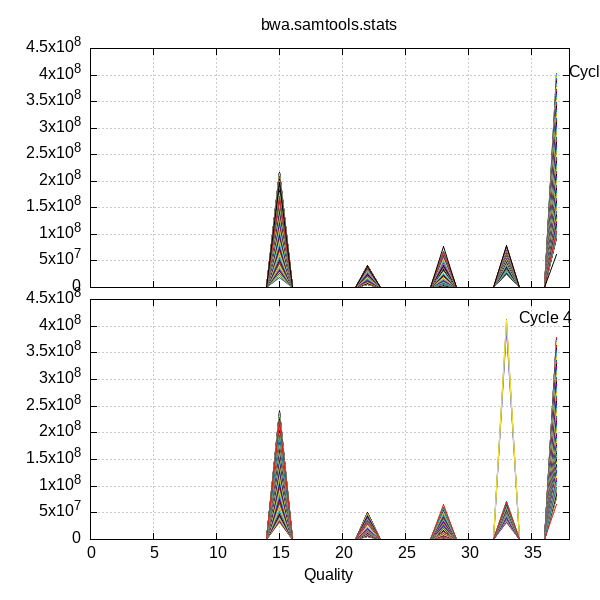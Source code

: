 
            set terminal png size 600,600 truecolor
            set output "bwa.samtools.stats.plot/quals3.png"
            set grid xtics ytics y2tics back lc rgb "#cccccc"
            set multiplot
             set rmargin 0; set lmargin 0; set tmargin 0; set bmargin 0; set origin 0.15,0.52; set size 0.8,0.4
            set title "bwa.samtools.stats" noenhanced
            set ylabel "Frequency (fwd reads)"
            set label "Cycle 2" at 37+1,402188592
            unset xlabel
            set xrange [0:38]
            set format x ""
            plot '-' using 1:2:3 with lines linecolor variable title ''
        1	0	1
2	0	1
3	46	1
4	0	1
5	0	1
6	0	1
7	0	1
8	0	1
9	0	1
10	0	1
11	0	1
12	0	1
13	0	1
14	0	1
15	19551283	1
16	0	1
17	0	1
18	0	1
19	0	1
20	0	1
21	0	1
22	6967992	1
23	0	1
24	0	1
25	0	1
26	0	1
27	0	1
28	874186	1
29	0	1
30	0	1
31	0	1
32	0	1
33	27076369	1
34	0	1
35	0	1
36	0	1
37	402186105	1

1	0	2
2	0	2
3	391	2
4	0	2
5	0	2
6	0	2
7	0	2
8	0	2
9	0	2
10	0	2
11	0	2
12	0	2
13	0	2
14	0	2
15	19575078	2
16	0	2
17	0	2
18	0	2
19	0	2
20	0	2
21	0	2
22	7120834	2
23	0	2
24	0	2
25	0	2
26	0	2
27	0	2
28	686834	2
29	0	2
30	0	2
31	0	2
32	0	2
33	27084252	2
34	0	2
35	0	2
36	0	2
37	402188592	2

1	0	3
2	0	3
3	1051	3
4	0	3
5	0	3
6	0	3
7	0	3
8	0	3
9	0	3
10	0	3
11	0	3
12	0	3
13	0	3
14	0	3
15	21891963	3
16	0	3
17	0	3
18	0	3
19	0	3
20	0	3
21	0	3
22	7008483	3
23	0	3
24	0	3
25	0	3
26	0	3
27	0	3
28	777851	3
29	0	3
30	0	3
31	0	3
32	0	3
33	26610317	3
34	0	3
35	0	3
36	0	3
37	400366316	3

1	0	4
2	0	4
3	155	4
4	0	4
5	0	4
6	0	4
7	0	4
8	0	4
9	0	4
10	0	4
11	0	4
12	0	4
13	0	4
14	0	4
15	23237966	4
16	0	4
17	0	4
18	0	4
19	0	4
20	0	4
21	0	4
22	7220609	4
23	0	4
24	0	4
25	0	4
26	0	4
27	0	4
28	836511	4
29	0	4
30	0	4
31	0	4
32	0	4
33	27287995	4
34	0	4
35	0	4
36	0	4
37	398072745	4

1	0	5
2	0	5
3	473	5
4	0	5
5	0	5
6	0	5
7	0	5
8	0	5
9	0	5
10	0	5
11	0	5
12	0	5
13	0	5
14	0	5
15	25146958	5
16	0	5
17	0	5
18	0	5
19	0	5
20	0	5
21	0	5
22	7153953	5
23	0	5
24	0	5
25	0	5
26	0	5
27	0	5
28	986918	5
29	0	5
30	0	5
31	0	5
32	0	5
33	27520253	5
34	0	5
35	0	5
36	0	5
37	395847426	5

1	0	6
2	0	6
3	46	6
4	0	6
5	0	6
6	0	6
7	0	6
8	0	6
9	0	6
10	0	6
11	0	6
12	0	6
13	0	6
14	0	6
15	26995192	6
16	0	6
17	0	6
18	0	6
19	0	6
20	0	6
21	0	6
22	7453224	6
23	0	6
24	0	6
25	0	6
26	0	6
27	0	6
28	1113051	6
29	0	6
30	0	6
31	0	6
32	0	6
33	27955841	6
34	0	6
35	0	6
36	0	6
37	393138627	6

1	0	7
2	0	7
3	674	7
4	0	7
5	0	7
6	0	7
7	0	7
8	0	7
9	0	7
10	0	7
11	0	7
12	0	7
13	0	7
14	0	7
15	29718409	7
16	0	7
17	0	7
18	0	7
19	0	7
20	0	7
21	0	7
22	7096886	7
23	0	7
24	0	7
25	0	7
26	0	7
27	0	7
28	1258436	7
29	0	7
30	0	7
31	0	7
32	0	7
33	28249111	7
34	0	7
35	0	7
36	0	7
37	390332465	7

1	0	8
2	0	8
3	1579	8
4	0	8
5	0	8
6	0	8
7	0	8
8	0	8
9	0	8
10	0	8
11	0	8
12	0	8
13	0	8
14	0	8
15	31387550	8
16	0	8
17	0	8
18	0	8
19	0	8
20	0	8
21	0	8
22	7290385	8
23	0	8
24	0	8
25	0	8
26	0	8
27	0	8
28	1339878	8
29	0	8
30	0	8
31	0	8
32	0	8
33	28506240	8
34	0	8
35	0	8
36	0	8
37	388130349	8

1	0	9
2	0	9
3	396	9
4	0	9
5	0	9
6	0	9
7	0	9
8	0	9
9	0	9
10	0	9
11	0	9
12	0	9
13	0	9
14	0	9
15	33866801	9
16	0	9
17	0	9
18	0	9
19	0	9
20	0	9
21	0	9
22	7226406	9
23	0	9
24	0	9
25	0	9
26	0	9
27	0	9
28	1412465	9
29	0	9
30	0	9
31	0	9
32	0	9
33	28190404	9
34	0	9
35	0	9
36	0	9
37	385959509	9

1	0	10
2	0	10
3	672	10
4	0	10
5	0	10
6	0	10
7	0	10
8	0	10
9	0	10
10	0	10
11	0	10
12	0	10
13	0	10
14	0	10
15	35558529	10
16	0	10
17	0	10
18	0	10
19	0	10
20	0	10
21	0	10
22	7612843	10
23	0	10
24	0	10
25	0	10
26	0	10
27	0	10
28	1512634	10
29	0	10
30	0	10
31	0	10
32	0	10
33	28071870	10
34	0	10
35	0	10
36	0	10
37	383899433	10

1	0	11
2	0	11
3	3973	11
4	0	11
5	0	11
6	0	11
7	0	11
8	0	11
9	0	11
10	0	11
11	0	11
12	0	11
13	0	11
14	0	11
15	38049569	11
16	0	11
17	0	11
18	0	11
19	0	11
20	0	11
21	0	11
22	7638256	11
23	0	11
24	0	11
25	0	11
26	0	11
27	0	11
28	1460836	11
29	0	11
30	0	11
31	0	11
32	0	11
33	27802630	11
34	0	11
35	0	11
36	0	11
37	381700717	11

1	0	12
2	0	12
3	2073	12
4	0	12
5	0	12
6	0	12
7	0	12
8	0	12
9	0	12
10	0	12
11	0	12
12	0	12
13	0	12
14	0	12
15	40357309	12
16	0	12
17	0	12
18	0	12
19	0	12
20	0	12
21	0	12
22	8031019	12
23	0	12
24	0	12
25	0	12
26	0	12
27	0	12
28	1542793	12
29	0	12
30	0	12
31	0	12
32	0	12
33	27944458	12
34	0	12
35	0	12
36	0	12
37	378778329	12

1	0	13
2	0	13
3	486	13
4	0	13
5	0	13
6	0	13
7	0	13
8	0	13
9	0	13
10	0	13
11	0	13
12	0	13
13	0	13
14	0	13
15	43049605	13
16	0	13
17	0	13
18	0	13
19	0	13
20	0	13
21	0	13
22	8198194	13
23	0	13
24	0	13
25	0	13
26	0	13
27	0	13
28	1356889	13
29	0	13
30	0	13
31	0	13
32	0	13
33	27538207	13
34	0	13
35	0	13
36	0	13
37	376512600	13

1	0	14
2	0	14
3	477	14
4	0	14
5	0	14
6	0	14
7	0	14
8	0	14
9	0	14
10	0	14
11	0	14
12	0	14
13	0	14
14	0	14
15	44938840	14
16	0	14
17	0	14
18	0	14
19	0	14
20	0	14
21	0	14
22	8812450	14
23	0	14
24	0	14
25	0	14
26	0	14
27	0	14
28	1501383	14
29	0	14
30	0	14
31	0	14
32	0	14
33	27789956	14
34	0	14
35	0	14
36	0	14
37	373612875	14

1	0	15
2	0	15
3	1391	15
4	0	15
5	0	15
6	0	15
7	0	15
8	0	15
9	0	15
10	0	15
11	0	15
12	0	15
13	0	15
14	0	15
15	47723129	15
16	0	15
17	0	15
18	0	15
19	0	15
20	0	15
21	0	15
22	9105156	15
23	0	15
24	0	15
25	0	15
26	0	15
27	0	15
28	1336343	15
29	0	15
30	0	15
31	0	15
32	0	15
33	27523500	15
34	0	15
35	0	15
36	0	15
37	370966462	15

1	0	16
2	0	16
3	1336	16
4	0	16
5	0	16
6	0	16
7	0	16
8	0	16
9	0	16
10	0	16
11	0	16
12	0	16
13	0	16
14	0	16
15	50632036	16
16	0	16
17	0	16
18	0	16
19	0	16
20	0	16
21	0	16
22	9331004	16
23	0	16
24	0	16
25	0	16
26	0	16
27	0	16
28	1521499	16
29	0	16
30	0	16
31	0	16
32	0	16
33	27602250	16
34	0	16
35	0	16
36	0	16
37	367567856	16

1	0	17
2	0	17
3	247	17
4	0	17
5	0	17
6	0	17
7	0	17
8	0	17
9	0	17
10	0	17
11	0	17
12	0	17
13	0	17
14	0	17
15	53854598	17
16	0	17
17	0	17
18	0	17
19	0	17
20	0	17
21	0	17
22	9592894	17
23	0	17
24	0	17
25	0	17
26	0	17
27	0	17
28	1330837	17
29	0	17
30	0	17
31	0	17
32	0	17
33	27318993	17
34	0	17
35	0	17
36	0	17
37	364558412	17

1	0	18
2	0	18
3	0	18
4	0	18
5	0	18
6	0	18
7	0	18
8	0	18
9	0	18
10	0	18
11	0	18
12	0	18
13	0	18
14	0	18
15	56971584	18
16	0	18
17	0	18
18	0	18
19	0	18
20	0	18
21	0	18
22	9960675	18
23	0	18
24	0	18
25	0	18
26	0	18
27	0	18
28	1547864	18
29	0	18
30	0	18
31	0	18
32	0	18
33	27254073	18
34	0	18
35	0	18
36	0	18
37	360921785	18

1	0	19
2	0	19
3	253	19
4	0	19
5	0	19
6	0	19
7	0	19
8	0	19
9	0	19
10	0	19
11	0	19
12	0	19
13	0	19
14	0	19
15	60194923	19
16	0	19
17	0	19
18	0	19
19	0	19
20	0	19
21	0	19
22	10442045	19
23	0	19
24	0	19
25	0	19
26	0	19
27	0	19
28	1412468	19
29	0	19
30	0	19
31	0	19
32	0	19
33	26987891	19
34	0	19
35	0	19
36	0	19
37	357618401	19

1	0	20
2	0	20
3	191	20
4	0	20
5	0	20
6	0	20
7	0	20
8	0	20
9	0	20
10	0	20
11	0	20
12	0	20
13	0	20
14	0	20
15	63088555	20
16	0	20
17	0	20
18	0	20
19	0	20
20	0	20
21	0	20
22	10883937	20
23	0	20
24	0	20
25	0	20
26	0	20
27	0	20
28	1632608	20
29	0	20
30	0	20
31	0	20
32	0	20
33	26955297	20
34	0	20
35	0	20
36	0	20
37	354095393	20

1	0	21
2	0	21
3	14	21
4	0	21
5	0	21
6	0	21
7	0	21
8	0	21
9	0	21
10	0	21
11	0	21
12	0	21
13	0	21
14	0	21
15	66404813	21
16	0	21
17	0	21
18	0	21
19	0	21
20	0	21
21	0	21
22	11239854	21
23	0	21
24	0	21
25	0	21
26	0	21
27	0	21
28	1460816	21
29	0	21
30	0	21
31	0	21
32	0	21
33	26289612	21
34	0	21
35	0	21
36	0	21
37	351260872	21

1	0	22
2	0	22
3	30	22
4	0	22
5	0	22
6	0	22
7	0	22
8	0	22
9	0	22
10	0	22
11	0	22
12	0	22
13	0	22
14	0	22
15	69139681	22
16	0	22
17	0	22
18	0	22
19	0	22
20	0	22
21	0	22
22	11983644	22
23	0	22
24	0	22
25	0	22
26	0	22
27	0	22
28	1613653	22
29	0	22
30	0	22
31	0	22
32	0	22
33	26286318	22
34	0	22
35	0	22
36	0	22
37	347632655	22

1	0	23
2	0	23
3	0	23
4	0	23
5	0	23
6	0	23
7	0	23
8	0	23
9	0	23
10	0	23
11	0	23
12	0	23
13	0	23
14	0	23
15	72361480	23
16	0	23
17	0	23
18	0	23
19	0	23
20	0	23
21	0	23
22	12707726	23
23	0	23
24	0	23
25	0	23
26	0	23
27	0	23
28	1588515	23
29	0	23
30	0	23
31	0	23
32	0	23
33	26003674	23
34	0	23
35	0	23
36	0	23
37	343994586	23

1	0	24
2	0	24
3	0	24
4	0	24
5	0	24
6	0	24
7	0	24
8	0	24
9	0	24
10	0	24
11	0	24
12	0	24
13	0	24
14	0	24
15	75583181	24
16	0	24
17	0	24
18	0	24
19	0	24
20	0	24
21	0	24
22	13197638	24
23	0	24
24	0	24
25	0	24
26	0	24
27	0	24
28	1794405	24
29	0	24
30	0	24
31	0	24
32	0	24
33	26170594	24
34	0	24
35	0	24
36	0	24
37	339910163	24

1	0	25
2	0	25
3	0	25
4	0	25
5	0	25
6	0	25
7	0	25
8	0	25
9	0	25
10	0	25
11	0	25
12	0	25
13	0	25
14	0	25
15	78970427	25
16	0	25
17	0	25
18	0	25
19	0	25
20	0	25
21	0	25
22	13835502	25
23	0	25
24	0	25
25	0	25
26	0	25
27	0	25
28	1775508	25
29	0	25
30	0	25
31	0	25
32	0	25
33	25699083	25
34	0	25
35	0	25
36	0	25
37	336375461	25

1	0	26
2	0	26
3	0	26
4	0	26
5	0	26
6	0	26
7	0	26
8	0	26
9	0	26
10	0	26
11	0	26
12	0	26
13	0	26
14	0	26
15	81706081	26
16	0	26
17	0	26
18	0	26
19	0	26
20	0	26
21	0	26
22	14150386	26
23	0	26
24	0	26
25	0	26
26	0	26
27	0	26
28	2018031	26
29	0	26
30	0	26
31	0	26
32	0	26
33	25937926	26
34	0	26
35	0	26
36	0	26
37	332843557	26

1	0	27
2	0	27
3	0	27
4	0	27
5	0	27
6	0	27
7	0	27
8	0	27
9	0	27
10	0	27
11	0	27
12	0	27
13	0	27
14	0	27
15	85003598	27
16	0	27
17	0	27
18	0	27
19	0	27
20	0	27
21	0	27
22	14633711	27
23	0	27
24	0	27
25	0	27
26	0	27
27	0	27
28	1981276	27
29	0	27
30	0	27
31	0	27
32	0	27
33	25646604	27
34	0	27
35	0	27
36	0	27
37	329390792	27

1	0	28
2	0	28
3	0	28
4	0	28
5	0	28
6	0	28
7	0	28
8	0	28
9	0	28
10	0	28
11	0	28
12	0	28
13	0	28
14	0	28
15	87992053	28
16	0	28
17	0	28
18	0	28
19	0	28
20	0	28
21	0	28
22	15249087	28
23	0	28
24	0	28
25	0	28
26	0	28
27	0	28
28	2183283	28
29	0	28
30	0	28
31	0	28
32	0	28
33	25645311	28
34	0	28
35	0	28
36	0	28
37	325586247	28

1	0	29
2	0	29
3	0	29
4	0	29
5	0	29
6	0	29
7	0	29
8	0	29
9	0	29
10	0	29
11	0	29
12	0	29
13	0	29
14	0	29
15	90940769	29
16	0	29
17	0	29
18	0	29
19	0	29
20	0	29
21	0	29
22	15866760	29
23	0	29
24	0	29
25	0	29
26	0	29
27	0	29
28	2226478	29
29	0	29
30	0	29
31	0	29
32	0	29
33	25465020	29
34	0	29
35	0	29
36	0	29
37	322156954	29

1	0	30
2	0	30
3	0	30
4	0	30
5	0	30
6	0	30
7	0	30
8	0	30
9	0	30
10	0	30
11	0	30
12	0	30
13	0	30
14	0	30
15	93709434	30
16	0	30
17	0	30
18	0	30
19	0	30
20	0	30
21	0	30
22	16370747	30
23	0	30
24	0	30
25	0	30
26	0	30
27	0	30
28	2428014	30
29	0	30
30	0	30
31	0	30
32	0	30
33	25966107	30
34	0	30
35	0	30
36	0	30
37	318181679	30

1	0	31
2	0	31
3	0	31
4	0	31
5	0	31
6	0	31
7	0	31
8	0	31
9	0	31
10	0	31
11	0	31
12	0	31
13	0	31
14	0	31
15	97089815	31
16	0	31
17	0	31
18	0	31
19	0	31
20	0	31
21	0	31
22	16662697	31
23	0	31
24	0	31
25	0	31
26	0	31
27	0	31
28	2434737	31
29	0	31
30	0	31
31	0	31
32	0	31
33	26213691	31
34	0	31
35	0	31
36	0	31
37	314255041	31

1	0	32
2	0	32
3	0	32
4	0	32
5	0	32
6	0	32
7	0	32
8	0	32
9	0	32
10	0	32
11	0	32
12	0	32
13	0	32
14	0	32
15	100136228	32
16	0	32
17	0	32
18	0	32
19	0	32
20	0	32
21	0	32
22	16774036	32
23	0	32
24	0	32
25	0	32
26	0	32
27	0	32
28	2694862	32
29	0	32
30	0	32
31	0	32
32	0	32
33	27069927	32
34	0	32
35	0	32
36	0	32
37	309980928	32

1	0	33
2	0	33
3	0	33
4	0	33
5	0	33
6	0	33
7	0	33
8	0	33
9	0	33
10	0	33
11	0	33
12	0	33
13	0	33
14	0	33
15	103616446	33
16	0	33
17	0	33
18	0	33
19	0	33
20	0	33
21	0	33
22	16905683	33
23	0	33
24	0	33
25	0	33
26	0	33
27	0	33
28	2700011	33
29	0	33
30	0	33
31	0	33
32	0	33
33	27789717	33
34	0	33
35	0	33
36	0	33
37	305644124	33

1	0	34
2	0	34
3	0	34
4	0	34
5	0	34
6	0	34
7	0	34
8	0	34
9	0	34
10	0	34
11	0	34
12	0	34
13	0	34
14	0	34
15	106118386	34
16	0	34
17	0	34
18	0	34
19	0	34
20	0	34
21	0	34
22	17458282	34
23	0	34
24	0	34
25	0	34
26	0	34
27	0	34
28	2805071	34
29	0	34
30	0	34
31	0	34
32	0	34
33	28306318	34
34	0	34
35	0	34
36	0	34
37	301967924	34

1	0	35
2	0	35
3	0	35
4	0	35
5	0	35
6	0	35
7	0	35
8	0	35
9	0	35
10	0	35
11	0	35
12	0	35
13	0	35
14	0	35
15	109323735	35
16	0	35
17	0	35
18	0	35
19	0	35
20	0	35
21	0	35
22	17349933	35
23	0	35
24	0	35
25	0	35
26	0	35
27	0	35
28	3014636	35
29	0	35
30	0	35
31	0	35
32	0	35
33	29909091	35
34	0	35
35	0	35
36	0	35
37	297058586	35

1	0	36
2	0	36
3	0	36
4	0	36
5	0	36
6	0	36
7	0	36
8	0	36
9	0	36
10	0	36
11	0	36
12	0	36
13	0	36
14	0	36
15	112672123	36
16	0	36
17	0	36
18	0	36
19	0	36
20	0	36
21	0	36
22	17367152	36
23	0	36
24	0	36
25	0	36
26	0	36
27	0	36
28	3318280	36
29	0	36
30	0	36
31	0	36
32	0	36
33	31183412	36
34	0	36
35	0	36
36	0	36
37	292115014	36

1	0	37
2	0	37
3	0	37
4	0	37
5	0	37
6	0	37
7	0	37
8	0	37
9	0	37
10	0	37
11	0	37
12	0	37
13	0	37
14	0	37
15	115718774	37
16	0	37
17	0	37
18	0	37
19	0	37
20	0	37
21	0	37
22	17483705	37
23	0	37
24	0	37
25	0	37
26	0	37
27	0	37
28	3658283	37
29	0	37
30	0	37
31	0	37
32	0	37
33	33417632	37
34	0	37
35	0	37
36	0	37
37	286377587	37

1	0	38
2	0	38
3	0	38
4	0	38
5	0	38
6	0	38
7	0	38
8	0	38
9	0	38
10	0	38
11	0	38
12	0	38
13	0	38
14	0	38
15	118363286	38
16	0	38
17	0	38
18	0	38
19	0	38
20	0	38
21	0	38
22	17432770	38
23	0	38
24	0	38
25	0	38
26	0	38
27	0	38
28	3821385	38
29	0	38
30	0	38
31	0	38
32	0	38
33	34448494	38
34	0	38
35	0	38
36	0	38
37	282590046	38

1	0	39
2	0	39
3	0	39
4	0	39
5	0	39
6	0	39
7	0	39
8	0	39
9	0	39
10	0	39
11	0	39
12	0	39
13	0	39
14	0	39
15	121314810	39
16	0	39
17	0	39
18	0	39
19	0	39
20	0	39
21	0	39
22	17350586	39
23	0	39
24	0	39
25	0	39
26	0	39
27	0	39
28	4249096	39
29	0	39
30	0	39
31	0	39
32	0	39
33	36768336	39
34	0	39
35	0	39
36	0	39
37	276973153	39

1	0	40
2	0	40
3	0	40
4	0	40
5	0	40
6	0	40
7	0	40
8	0	40
9	0	40
10	0	40
11	0	40
12	0	40
13	0	40
14	0	40
15	124084849	40
16	0	40
17	0	40
18	0	40
19	0	40
20	0	40
21	0	40
22	17448129	40
23	0	40
24	0	40
25	0	40
26	0	40
27	0	40
28	4558237	40
29	0	40
30	0	40
31	0	40
32	0	40
33	37959955	40
34	0	40
35	0	40
36	0	40
37	272604811	40

1	0	41
2	0	41
3	0	41
4	0	41
5	0	41
6	0	41
7	0	41
8	0	41
9	0	41
10	0	41
11	0	41
12	0	41
13	0	41
14	0	41
15	126842025	41
16	0	41
17	0	41
18	0	41
19	0	41
20	0	41
21	0	41
22	17629005	41
23	0	41
24	0	41
25	0	41
26	0	41
27	0	41
28	5095281	41
29	0	41
30	0	41
31	0	41
32	0	41
33	40585899	41
34	0	41
35	0	41
36	0	41
37	266503771	41

1	0	42
2	0	42
3	0	42
4	0	42
5	0	42
6	0	42
7	0	42
8	0	42
9	0	42
10	0	42
11	0	42
12	0	42
13	0	42
14	0	42
15	129405197	42
16	0	42
17	0	42
18	0	42
19	0	42
20	0	42
21	0	42
22	17754839	42
23	0	42
24	0	42
25	0	42
26	0	42
27	0	42
28	5197540	42
29	0	42
30	0	42
31	0	42
32	0	42
33	41210518	42
34	0	42
35	0	42
36	0	42
37	263087887	42

1	0	43
2	0	43
3	0	43
4	0	43
5	0	43
6	0	43
7	0	43
8	0	43
9	0	43
10	0	43
11	0	43
12	0	43
13	0	43
14	0	43
15	132364817	43
16	0	43
17	0	43
18	0	43
19	0	43
20	0	43
21	0	43
22	17487442	43
23	0	43
24	0	43
25	0	43
26	0	43
27	0	43
28	5778769	43
29	0	43
30	0	43
31	0	43
32	0	43
33	43701341	43
34	0	43
35	0	43
36	0	43
37	257323612	43

1	0	44
2	0	44
3	0	44
4	0	44
5	0	44
6	0	44
7	0	44
8	0	44
9	0	44
10	0	44
11	0	44
12	0	44
13	0	44
14	0	44
15	134856471	44
16	0	44
17	0	44
18	0	44
19	0	44
20	0	44
21	0	44
22	17514465	44
23	0	44
24	0	44
25	0	44
26	0	44
27	0	44
28	6040113	44
29	0	44
30	0	44
31	0	44
32	0	44
33	44740370	44
34	0	44
35	0	44
36	0	44
37	253504562	44

1	0	45
2	0	45
3	0	45
4	0	45
5	0	45
6	0	45
7	0	45
8	0	45
9	0	45
10	0	45
11	0	45
12	0	45
13	0	45
14	0	45
15	138483226	45
16	0	45
17	0	45
18	0	45
19	0	45
20	0	45
21	0	45
22	16570710	45
23	0	45
24	0	45
25	0	45
26	0	45
27	0	45
28	6455671	45
29	0	45
30	0	45
31	0	45
32	0	45
33	46526746	45
34	0	45
35	0	45
36	0	45
37	248619628	45

1	0	46
2	0	46
3	0	46
4	0	46
5	0	46
6	0	46
7	0	46
8	0	46
9	0	46
10	0	46
11	0	46
12	0	46
13	0	46
14	0	46
15	140749327	46
16	0	46
17	0	46
18	0	46
19	0	46
20	0	46
21	0	46
22	16908723	46
23	0	46
24	0	46
25	0	46
26	0	46
27	0	46
28	6552701	46
29	0	46
30	0	46
31	0	46
32	0	46
33	47162279	46
34	0	46
35	0	46
36	0	46
37	245282951	46

1	0	47
2	0	47
3	0	47
4	0	47
5	0	47
6	0	47
7	0	47
8	0	47
9	0	47
10	0	47
11	0	47
12	0	47
13	0	47
14	0	47
15	144090661	47
16	0	47
17	0	47
18	0	47
19	0	47
20	0	47
21	0	47
22	16214388	47
23	0	47
24	0	47
25	0	47
26	0	47
27	0	47
28	6944490	47
29	0	47
30	0	47
31	0	47
32	0	47
33	48610084	47
34	0	47
35	0	47
36	0	47
37	240796358	47

1	0	48
2	0	48
3	23	48
4	0	48
5	0	48
6	0	48
7	0	48
8	0	48
9	0	48
10	0	48
11	0	48
12	0	48
13	0	48
14	0	48
15	146871240	48
16	0	48
17	0	48
18	0	48
19	0	48
20	0	48
21	0	48
22	15770847	48
23	0	48
24	0	48
25	0	48
26	0	48
27	0	48
28	7139331	48
29	0	48
30	0	48
31	0	48
32	0	48
33	49397987	48
34	0	48
35	0	48
36	0	48
37	237476553	48

1	0	49
2	0	49
3	0	49
4	0	49
5	0	49
6	0	49
7	0	49
8	0	49
9	0	49
10	0	49
11	0	49
12	0	49
13	0	49
14	0	49
15	149795031	49
16	0	49
17	0	49
18	0	49
19	0	49
20	0	49
21	0	49
22	15309131	49
23	0	49
24	0	49
25	0	49
26	0	49
27	0	49
28	7366776	49
29	0	49
30	0	49
31	0	49
32	0	49
33	50488547	49
34	0	49
35	0	49
36	0	49
37	233696496	49

1	0	50
2	0	50
3	0	50
4	0	50
5	0	50
6	0	50
7	0	50
8	0	50
9	0	50
10	0	50
11	0	50
12	0	50
13	0	50
14	0	50
15	152733129	50
16	0	50
17	0	50
18	0	50
19	0	50
20	0	50
21	0	50
22	14251404	50
23	0	50
24	0	50
25	0	50
26	0	50
27	0	50
28	7573001	50
29	0	50
30	0	50
31	0	50
32	0	50
33	51044448	50
34	0	50
35	0	50
36	0	50
37	231053999	50

1	0	51
2	0	51
3	0	51
4	0	51
5	0	51
6	0	51
7	0	51
8	0	51
9	0	51
10	0	51
11	0	51
12	0	51
13	0	51
14	0	51
15	155864782	51
16	0	51
17	0	51
18	0	51
19	0	51
20	0	51
21	0	51
22	13598127	51
23	0	51
24	0	51
25	0	51
26	0	51
27	0	51
28	7815342	51
29	0	51
30	0	51
31	0	51
32	0	51
33	52016231	51
34	0	51
35	0	51
36	0	51
37	227361499	51

1	0	52
2	0	52
3	0	52
4	0	52
5	0	52
6	0	52
7	0	52
8	0	52
9	0	52
10	0	52
11	0	52
12	0	52
13	0	52
14	0	52
15	159074670	52
16	0	52
17	0	52
18	0	52
19	0	52
20	0	52
21	0	52
22	12886850	52
23	0	52
24	0	52
25	0	52
26	0	52
27	0	52
28	8069571	52
29	0	52
30	0	52
31	0	52
32	0	52
33	52694841	52
34	0	52
35	0	52
36	0	52
37	223930049	52

1	0	53
2	0	53
3	0	53
4	0	53
5	0	53
6	0	53
7	0	53
8	0	53
9	0	53
10	0	53
11	0	53
12	0	53
13	0	53
14	0	53
15	162262207	53
16	0	53
17	0	53
18	0	53
19	0	53
20	0	53
21	0	53
22	11731277	53
23	0	53
24	0	53
25	0	53
26	0	53
27	0	53
28	8102670	53
29	0	53
30	0	53
31	0	53
32	0	53
33	53631732	53
34	0	53
35	0	53
36	0	53
37	220928095	53

1	0	54
2	0	54
3	0	54
4	0	54
5	0	54
6	0	54
7	0	54
8	0	54
9	0	54
10	0	54
11	0	54
12	0	54
13	0	54
14	0	54
15	164646942	54
16	0	54
17	0	54
18	0	54
19	0	54
20	0	54
21	0	54
22	11731780	54
23	0	54
24	0	54
25	0	54
26	0	54
27	0	54
28	8344160	54
29	0	54
30	0	54
31	0	54
32	0	54
33	54048893	54
34	0	54
35	0	54
36	0	54
37	217884206	54

1	0	55
2	0	55
3	0	55
4	0	55
5	0	55
6	0	55
7	0	55
8	0	55
9	0	55
10	0	55
11	0	55
12	0	55
13	0	55
14	0	55
15	167020445	55
16	0	55
17	0	55
18	0	55
19	0	55
20	0	55
21	0	55
22	10708547	55
23	0	55
24	0	55
25	0	55
26	0	55
27	0	55
28	8627254	55
29	0	55
30	0	55
31	0	55
32	0	55
33	55279387	55
34	0	55
35	0	55
36	0	55
37	215020348	55

1	0	56
2	0	56
3	0	56
4	0	56
5	0	56
6	0	56
7	0	56
8	0	56
9	0	56
10	0	56
11	0	56
12	0	56
13	0	56
14	0	56
15	169432927	56
16	0	56
17	0	56
18	0	56
19	0	56
20	0	56
21	0	56
22	10592954	56
23	0	56
24	0	56
25	0	56
26	0	56
27	0	56
28	8862058	56
29	0	56
30	0	56
31	0	56
32	0	56
33	55668277	56
34	0	56
35	0	56
36	0	56
37	212099765	56

1	0	57
2	0	57
3	0	57
4	0	57
5	0	57
6	0	57
7	0	57
8	0	57
9	0	57
10	0	57
11	0	57
12	0	57
13	0	57
14	0	57
15	172507922	57
16	0	57
17	0	57
18	0	57
19	0	57
20	0	57
21	0	57
22	9515691	57
23	0	57
24	0	57
25	0	57
26	0	57
27	0	57
28	9220728	57
29	0	57
30	0	57
31	0	57
32	0	57
33	57106375	57
34	0	57
35	0	57
36	0	57
37	208305265	57

1	0	58
2	0	58
3	0	58
4	0	58
5	0	58
6	0	58
7	0	58
8	0	58
9	0	58
10	0	58
11	0	58
12	0	58
13	0	58
14	0	58
15	174865964	58
16	0	58
17	0	58
18	0	58
19	0	58
20	0	58
21	0	58
22	9293287	58
23	0	58
24	0	58
25	0	58
26	0	58
27	0	58
28	9690126	58
29	0	58
30	0	58
31	0	58
32	0	58
33	57776975	58
34	0	58
35	0	58
36	0	58
37	205029629	58

1	0	59
2	0	59
3	0	59
4	0	59
5	0	59
6	0	59
7	0	59
8	0	59
9	0	59
10	0	59
11	0	59
12	0	59
13	0	59
14	0	59
15	177253462	59
16	0	59
17	0	59
18	0	59
19	0	59
20	0	59
21	0	59
22	8827152	59
23	0	59
24	0	59
25	0	59
26	0	59
27	0	59
28	10000081	59
29	0	59
30	0	59
31	0	59
32	0	59
33	58729316	59
34	0	59
35	0	59
36	0	59
37	201845970	59

1	0	60
2	0	60
3	0	60
4	0	60
5	0	60
6	0	60
7	0	60
8	0	60
9	0	60
10	0	60
11	0	60
12	0	60
13	0	60
14	0	60
15	179397904	60
16	0	60
17	0	60
18	0	60
19	0	60
20	0	60
21	0	60
22	8382632	60
23	0	60
24	0	60
25	0	60
26	0	60
27	0	60
28	10620427	60
29	0	60
30	0	60
31	0	60
32	0	60
33	59573954	60
34	0	60
35	0	60
36	0	60
37	198681064	60

1	0	61
2	0	61
3	12	61
4	0	61
5	0	61
6	0	61
7	0	61
8	0	61
9	0	61
10	0	61
11	0	61
12	0	61
13	0	61
14	0	61
15	181640192	61
16	0	61
17	0	61
18	0	61
19	0	61
20	0	61
21	0	61
22	8162522	61
23	0	61
24	0	61
25	0	61
26	0	61
27	0	61
28	10911090	61
29	0	61
30	0	61
31	0	61
32	0	61
33	60940677	61
34	0	61
35	0	61
36	0	61
37	195001488	61

1	0	62
2	0	62
3	0	62
4	0	62
5	0	62
6	0	62
7	0	62
8	0	62
9	0	62
10	0	62
11	0	62
12	0	62
13	0	62
14	0	62
15	183082664	62
16	0	62
17	0	62
18	0	62
19	0	62
20	0	62
21	0	62
22	7993391	62
23	0	62
24	0	62
25	0	62
26	0	62
27	0	62
28	11459569	62
29	0	62
30	0	62
31	0	62
32	0	62
33	61429050	62
34	0	62
35	0	62
36	0	62
37	192691307	62

1	0	63
2	0	63
3	7	63
4	0	63
5	0	63
6	0	63
7	0	63
8	0	63
9	0	63
10	0	63
11	0	63
12	0	63
13	0	63
14	0	63
15	185253032	63
16	0	63
17	0	63
18	0	63
19	0	63
20	0	63
21	0	63
22	7773294	63
23	0	63
24	0	63
25	0	63
26	0	63
27	0	63
28	12576332	63
29	0	63
30	0	63
31	0	63
32	0	63
33	61938896	63
34	0	63
35	0	63
36	0	63
37	189114420	63

1	0	64
2	0	64
3	0	64
4	0	64
5	0	64
6	0	64
7	0	64
8	0	64
9	0	64
10	0	64
11	0	64
12	0	64
13	0	64
14	0	64
15	187179099	64
16	0	64
17	0	64
18	0	64
19	0	64
20	0	64
21	0	64
22	7576831	64
23	0	64
24	0	64
25	0	64
26	0	64
27	0	64
28	12794098	64
29	0	64
30	0	64
31	0	64
32	0	64
33	63041906	64
34	0	64
35	0	64
36	0	64
37	186064047	64

1	0	65
2	0	65
3	0	65
4	0	65
5	0	65
6	0	65
7	0	65
8	0	65
9	0	65
10	0	65
11	0	65
12	0	65
13	0	65
14	0	65
15	189220934	65
16	0	65
17	0	65
18	0	65
19	0	65
20	0	65
21	0	65
22	7301385	65
23	0	65
24	0	65
25	0	65
26	0	65
27	0	65
28	13745426	65
29	0	65
30	0	65
31	0	65
32	0	65
33	63363953	65
34	0	65
35	0	65
36	0	65
37	183024283	65

1	0	66
2	0	66
3	0	66
4	0	66
5	0	66
6	0	66
7	0	66
8	0	66
9	0	66
10	0	66
11	0	66
12	0	66
13	0	66
14	0	66
15	190538723	66
16	0	66
17	0	66
18	0	66
19	0	66
20	0	66
21	0	66
22	7196719	66
23	0	66
24	0	66
25	0	66
26	0	66
27	0	66
28	14846598	66
29	0	66
30	0	66
31	0	66
32	0	66
33	63866173	66
34	0	66
35	0	66
36	0	66
37	180207768	66

1	0	67
2	0	67
3	0	67
4	0	67
5	0	67
6	0	67
7	0	67
8	0	67
9	0	67
10	0	67
11	0	67
12	0	67
13	0	67
14	0	67
15	192376408	67
16	0	67
17	0	67
18	0	67
19	0	67
20	0	67
21	0	67
22	7047591	67
23	0	67
24	0	67
25	0	67
26	0	67
27	0	67
28	15984640	67
29	0	67
30	0	67
31	0	67
32	0	67
33	64512222	67
34	0	67
35	0	67
36	0	67
37	176735120	67

1	0	68
2	0	68
3	0	68
4	0	68
5	0	68
6	0	68
7	0	68
8	0	68
9	0	68
10	0	68
11	0	68
12	0	68
13	0	68
14	0	68
15	193749030	68
16	0	68
17	0	68
18	0	68
19	0	68
20	0	68
21	0	68
22	7028186	68
23	0	68
24	0	68
25	0	68
26	0	68
27	0	68
28	16828292	68
29	0	68
30	0	68
31	0	68
32	0	68
33	64941487	68
34	0	68
35	0	68
36	0	68
37	174108986	68

1	0	69
2	0	69
3	0	69
4	0	69
5	0	69
6	0	69
7	0	69
8	0	69
9	0	69
10	0	69
11	0	69
12	0	69
13	0	69
14	0	69
15	195919491	69
16	0	69
17	0	69
18	0	69
19	0	69
20	0	69
21	0	69
22	6843082	69
23	0	69
24	0	69
25	0	69
26	0	69
27	0	69
28	18687632	69
29	0	69
30	0	69
31	0	69
32	0	69
33	65286435	69
34	0	69
35	0	69
36	0	69
37	169919341	69

1	0	70
2	0	70
3	0	70
4	0	70
5	0	70
6	0	70
7	0	70
8	0	70
9	0	70
10	0	70
11	0	70
12	0	70
13	0	70
14	0	70
15	196839365	70
16	0	70
17	0	70
18	0	70
19	0	70
20	0	70
21	0	70
22	6699772	70
23	0	70
24	0	70
25	0	70
26	0	70
27	0	70
28	20091672	70
29	0	70
30	0	70
31	0	70
32	0	70
33	65698954	70
34	0	70
35	0	70
36	0	70
37	167326218	70

1	0	71
2	0	71
3	0	71
4	0	71
5	0	71
6	0	71
7	0	71
8	0	71
9	0	71
10	0	71
11	0	71
12	0	71
13	0	71
14	0	71
15	198891094	71
16	0	71
17	0	71
18	0	71
19	0	71
20	0	71
21	0	71
22	6624822	71
23	0	71
24	0	71
25	0	71
26	0	71
27	0	71
28	21026041	71
29	0	71
30	0	71
31	0	71
32	0	71
33	66130904	71
34	0	71
35	0	71
36	0	71
37	163983120	71

1	0	72
2	0	72
3	0	72
4	0	72
5	0	72
6	0	72
7	0	72
8	0	72
9	0	72
10	0	72
11	0	72
12	0	72
13	0	72
14	0	72
15	200047498	72
16	0	72
17	0	72
18	0	72
19	0	72
20	0	72
21	0	72
22	6474774	72
23	0	72
24	0	72
25	0	72
26	0	72
27	0	72
28	22666227	72
29	0	72
30	0	72
31	0	72
32	0	72
33	66084802	72
34	0	72
35	0	72
36	0	72
37	161382680	72

1	0	73
2	0	73
3	0	73
4	0	73
5	0	73
6	0	73
7	0	73
8	0	73
9	0	73
10	0	73
11	0	73
12	0	73
13	0	73
14	0	73
15	201717657	73
16	0	73
17	0	73
18	0	73
19	0	73
20	0	73
21	0	73
22	6445598	73
23	0	73
24	0	73
25	0	73
26	0	73
27	0	73
28	23644110	73
29	0	73
30	0	73
31	0	73
32	0	73
33	66258225	73
34	0	73
35	0	73
36	0	73
37	158590391	73

1	0	74
2	0	74
3	0	74
4	0	74
5	0	74
6	0	74
7	0	74
8	0	74
9	0	74
10	0	74
11	0	74
12	0	74
13	0	74
14	0	74
15	202714511	74
16	0	74
17	0	74
18	0	74
19	0	74
20	0	74
21	0	74
22	6289902	74
23	0	74
24	0	74
25	0	74
26	0	74
27	0	74
28	25384742	74
29	0	74
30	0	74
31	0	74
32	0	74
33	66429979	74
34	0	74
35	0	74
36	0	74
37	155836847	74

1	0	75
2	0	75
3	0	75
4	0	75
5	0	75
6	0	75
7	0	75
8	0	75
9	0	75
10	0	75
11	0	75
12	0	75
13	0	75
14	0	75
15	204104838	75
16	0	75
17	0	75
18	0	75
19	0	75
20	0	75
21	0	75
22	6131569	75
23	0	75
24	0	75
25	0	75
26	0	75
27	0	75
28	26909226	75
29	0	75
30	0	75
31	0	75
32	0	75
33	67406931	75
34	0	75
35	0	75
36	0	75
37	152103417	75

1	0	76
2	0	76
3	0	76
4	0	76
5	0	76
6	0	76
7	0	76
8	0	76
9	0	76
10	0	76
11	0	76
12	0	76
13	0	76
14	0	76
15	205496487	76
16	0	76
17	0	76
18	0	76
19	0	76
20	0	76
21	0	76
22	6042555	76
23	0	76
24	0	76
25	0	76
26	0	76
27	0	76
28	29235268	76
29	0	76
30	0	76
31	0	76
32	0	76
33	67678401	76
34	0	76
35	0	76
36	0	76
37	148203270	76

1	0	77
2	0	77
3	0	77
4	0	77
5	0	77
6	0	77
7	0	77
8	0	77
9	0	77
10	0	77
11	0	77
12	0	77
13	0	77
14	0	77
15	207330512	77
16	0	77
17	0	77
18	0	77
19	0	77
20	0	77
21	0	77
22	5833033	77
23	0	77
24	0	77
25	0	77
26	0	77
27	0	77
28	31349432	77
29	0	77
30	0	77
31	0	77
32	0	77
33	67829646	77
34	0	77
35	0	77
36	0	77
37	144313358	77

1	0	78
2	0	78
3	0	78
4	0	78
5	0	78
6	0	78
7	0	78
8	0	78
9	0	78
10	0	78
11	0	78
12	0	78
13	0	78
14	0	78
15	208300774	78
16	0	78
17	0	78
18	0	78
19	0	78
20	0	78
21	0	78
22	5917531	78
23	0	78
24	0	78
25	0	78
26	0	78
27	0	78
28	31949314	78
29	0	78
30	0	78
31	0	78
32	0	78
33	68243185	78
34	0	78
35	0	78
36	0	78
37	142245177	78

1	0	79
2	0	79
3	0	79
4	0	79
5	0	79
6	0	79
7	0	79
8	0	79
9	0	79
10	0	79
11	0	79
12	0	79
13	0	79
14	0	79
15	209672876	79
16	0	79
17	0	79
18	0	79
19	0	79
20	0	79
21	0	79
22	5865403	79
23	0	79
24	0	79
25	0	79
26	0	79
27	0	79
28	34824703	79
29	0	79
30	0	79
31	0	79
32	0	79
33	68609115	79
34	0	79
35	0	79
36	0	79
37	137683884	79

1	0	80
2	0	80
3	0	80
4	0	80
5	0	80
6	0	80
7	0	80
8	0	80
9	0	80
10	0	80
11	0	80
12	0	80
13	0	80
14	0	80
15	210819797	80
16	0	80
17	0	80
18	0	80
19	0	80
20	0	80
21	0	80
22	5920923	80
23	0	80
24	0	80
25	0	80
26	0	80
27	0	80
28	34805464	80
29	0	80
30	0	80
31	0	80
32	0	80
33	69074745	80
34	0	80
35	0	80
36	0	80
37	136035052	80

1	0	81
2	0	81
3	0	81
4	0	81
5	0	81
6	0	81
7	0	81
8	0	81
9	0	81
10	0	81
11	0	81
12	0	81
13	0	81
14	0	81
15	211650158	81
16	0	81
17	0	81
18	0	81
19	0	81
20	0	81
21	0	81
22	6031267	81
23	0	81
24	0	81
25	0	81
26	0	81
27	0	81
28	37307234	81
29	0	81
30	0	81
31	0	81
32	0	81
33	68742709	81
34	0	81
35	0	81
36	0	81
37	132924613	81

1	0	82
2	0	82
3	0	82
4	0	82
5	0	82
6	0	82
7	0	82
8	0	82
9	0	82
10	0	82
11	0	82
12	0	82
13	0	82
14	0	82
15	212758374	82
16	0	82
17	0	82
18	0	82
19	0	82
20	0	82
21	0	82
22	6239215	82
23	0	82
24	0	82
25	0	82
26	0	82
27	0	82
28	37742532	82
29	0	82
30	0	82
31	0	82
32	0	82
33	68839304	82
34	0	82
35	0	82
36	0	82
37	131076556	82

1	0	83
2	0	83
3	0	83
4	0	83
5	0	83
6	0	83
7	0	83
8	0	83
9	0	83
10	0	83
11	0	83
12	0	83
13	0	83
14	0	83
15	213461088	83
16	0	83
17	0	83
18	0	83
19	0	83
20	0	83
21	0	83
22	6441173	83
23	0	83
24	0	83
25	0	83
26	0	83
27	0	83
28	38986414	83
29	0	83
30	0	83
31	0	83
32	0	83
33	69030983	83
34	0	83
35	0	83
36	0	83
37	128736323	83

1	0	84
2	0	84
3	0	84
4	0	84
5	0	84
6	0	84
7	0	84
8	0	84
9	0	84
10	0	84
11	0	84
12	0	84
13	0	84
14	0	84
15	214638872	84
16	0	84
17	0	84
18	0	84
19	0	84
20	0	84
21	0	84
22	6549690	84
23	0	84
24	0	84
25	0	84
26	0	84
27	0	84
28	37935893	84
29	0	84
30	0	84
31	0	84
32	0	84
33	69578546	84
34	0	84
35	0	84
36	0	84
37	127952980	84

1	0	85
2	0	85
3	0	85
4	0	85
5	0	85
6	0	85
7	0	85
8	0	85
9	0	85
10	0	85
11	0	85
12	0	85
13	0	85
14	0	85
15	214938169	85
16	0	85
17	0	85
18	0	85
19	0	85
20	0	85
21	0	85
22	6890242	85
23	0	85
24	0	85
25	0	85
26	0	85
27	0	85
28	39839823	85
29	0	85
30	0	85
31	0	85
32	0	85
33	69429419	85
34	0	85
35	0	85
36	0	85
37	125558328	85

1	0	86
2	0	86
3	59	86
4	0	86
5	0	86
6	0	86
7	0	86
8	0	86
9	0	86
10	0	86
11	0	86
12	0	86
13	0	86
14	0	86
15	215777717	86
16	0	86
17	0	86
18	0	86
19	0	86
20	0	86
21	0	86
22	7434164	86
23	0	86
24	0	86
25	0	86
26	0	86
27	0	86
28	39518935	86
29	0	86
30	0	86
31	0	86
32	0	86
33	69311157	86
34	0	86
35	0	86
36	0	86
37	124613949	86

1	0	87
2	0	87
3	0	87
4	0	87
5	0	87
6	0	87
7	0	87
8	0	87
9	0	87
10	0	87
11	0	87
12	0	87
13	0	87
14	0	87
15	216224338	87
16	0	87
17	0	87
18	0	87
19	0	87
20	0	87
21	0	87
22	7750480	87
23	0	87
24	0	87
25	0	87
26	0	87
27	0	87
28	39384843	87
29	0	87
30	0	87
31	0	87
32	0	87
33	69572649	87
34	0	87
35	0	87
36	0	87
37	123723671	87

1	0	88
2	0	88
3	0	88
4	0	88
5	0	88
6	0	88
7	0	88
8	0	88
9	0	88
10	0	88
11	0	88
12	0	88
13	0	88
14	0	88
15	216625700	88
16	0	88
17	0	88
18	0	88
19	0	88
20	0	88
21	0	88
22	8038949	88
23	0	88
24	0	88
25	0	88
26	0	88
27	0	88
28	39642960	88
29	0	88
30	0	88
31	0	88
32	0	88
33	69954439	88
34	0	88
35	0	88
36	0	88
37	122393933	88

1	0	89
2	0	89
3	0	89
4	0	89
5	0	89
6	0	89
7	0	89
8	0	89
9	0	89
10	0	89
11	0	89
12	0	89
13	0	89
14	0	89
15	216962134	89
16	0	89
17	0	89
18	0	89
19	0	89
20	0	89
21	0	89
22	8581841	89
23	0	89
24	0	89
25	0	89
26	0	89
27	0	89
28	39702932	89
29	0	89
30	0	89
31	0	89
32	0	89
33	69689064	89
34	0	89
35	0	89
36	0	89
37	121720010	89

1	0	90
2	0	90
3	0	90
4	0	90
5	0	90
6	0	90
7	0	90
8	0	90
9	0	90
10	0	90
11	0	90
12	0	90
13	0	90
14	0	90
15	217313143	90
16	0	90
17	0	90
18	0	90
19	0	90
20	0	90
21	0	90
22	8905691	90
23	0	90
24	0	90
25	0	90
26	0	90
27	0	90
28	39245538	90
29	0	90
30	0	90
31	0	90
32	0	90
33	70126021	90
34	0	90
35	0	90
36	0	90
37	121065588	90

1	0	91
2	0	91
3	0	91
4	0	91
5	0	91
6	0	91
7	0	91
8	0	91
9	0	91
10	0	91
11	0	91
12	0	91
13	0	91
14	0	91
15	217236733	91
16	0	91
17	0	91
18	0	91
19	0	91
20	0	91
21	0	91
22	9379172	91
23	0	91
24	0	91
25	0	91
26	0	91
27	0	91
28	39190571	91
29	0	91
30	0	91
31	0	91
32	0	91
33	69828880	91
34	0	91
35	0	91
36	0	91
37	121020625	91

1	0	92
2	0	92
3	0	92
4	0	92
5	0	92
6	0	92
7	0	92
8	0	92
9	0	92
10	0	92
11	0	92
12	0	92
13	0	92
14	0	92
15	217374160	92
16	0	92
17	0	92
18	0	92
19	0	92
20	0	92
21	0	92
22	10217035	92
23	0	92
24	0	92
25	0	92
26	0	92
27	0	92
28	38825156	92
29	0	92
30	0	92
31	0	92
32	0	92
33	69303919	92
34	0	92
35	0	92
36	0	92
37	120935711	92

1	0	93
2	0	93
3	0	93
4	0	93
5	0	93
6	0	93
7	0	93
8	0	93
9	0	93
10	0	93
11	0	93
12	0	93
13	0	93
14	0	93
15	217143375	93
16	0	93
17	0	93
18	0	93
19	0	93
20	0	93
21	0	93
22	10714596	93
23	0	93
24	0	93
25	0	93
26	0	93
27	0	93
28	38619973	93
29	0	93
30	0	93
31	0	93
32	0	93
33	69883525	93
34	0	93
35	0	93
36	0	93
37	120294512	93

1	0	94
2	0	94
3	0	94
4	0	94
5	0	94
6	0	94
7	0	94
8	0	94
9	0	94
10	0	94
11	0	94
12	0	94
13	0	94
14	0	94
15	217281205	94
16	0	94
17	0	94
18	0	94
19	0	94
20	0	94
21	0	94
22	11374115	94
23	0	94
24	0	94
25	0	94
26	0	94
27	0	94
28	37493481	94
29	0	94
30	0	94
31	0	94
32	0	94
33	69593280	94
34	0	94
35	0	94
36	0	94
37	120913900	94

1	0	95
2	0	95
3	0	95
4	0	95
5	0	95
6	0	95
7	0	95
8	0	95
9	0	95
10	0	95
11	0	95
12	0	95
13	0	95
14	0	95
15	216866790	95
16	0	95
17	0	95
18	0	95
19	0	95
20	0	95
21	0	95
22	12087904	95
23	0	95
24	0	95
25	0	95
26	0	95
27	0	95
28	37335847	95
29	0	95
30	0	95
31	0	95
32	0	95
33	69605977	95
34	0	95
35	0	95
36	0	95
37	120759463	95

1	0	96
2	0	96
3	39	96
4	0	96
5	0	96
6	0	96
7	0	96
8	0	96
9	0	96
10	0	96
11	0	96
12	0	96
13	0	96
14	0	96
15	216355377	96
16	0	96
17	0	96
18	0	96
19	0	96
20	0	96
21	0	96
22	13014008	96
23	0	96
24	0	96
25	0	96
26	0	96
27	0	96
28	37160308	96
29	0	96
30	0	96
31	0	96
32	0	96
33	69450935	96
34	0	96
35	0	96
36	0	96
37	120675314	96

1	0	97
2	0	97
3	257	97
4	0	97
5	0	97
6	0	97
7	0	97
8	0	97
9	0	97
10	0	97
11	0	97
12	0	97
13	0	97
14	0	97
15	215290348	97
16	0	97
17	0	97
18	0	97
19	0	97
20	0	97
21	0	97
22	13936713	97
23	0	97
24	0	97
25	0	97
26	0	97
27	0	97
28	37737792	97
29	0	97
30	0	97
31	0	97
32	0	97
33	68788570	97
34	0	97
35	0	97
36	0	97
37	120902301	97

1	0	98
2	0	98
3	0	98
4	0	98
5	0	98
6	0	98
7	0	98
8	0	98
9	0	98
10	0	98
11	0	98
12	0	98
13	0	98
14	0	98
15	214865386	98
16	0	98
17	0	98
18	0	98
19	0	98
20	0	98
21	0	98
22	15126864	98
23	0	98
24	0	98
25	0	98
26	0	98
27	0	98
28	37528187	98
29	0	98
30	0	98
31	0	98
32	0	98
33	68568351	98
34	0	98
35	0	98
36	0	98
37	120567193	98

1	0	99
2	0	99
3	314	99
4	0	99
5	0	99
6	0	99
7	0	99
8	0	99
9	0	99
10	0	99
11	0	99
12	0	99
13	0	99
14	0	99
15	213705607	99
16	0	99
17	0	99
18	0	99
19	0	99
20	0	99
21	0	99
22	16608192	99
23	0	99
24	0	99
25	0	99
26	0	99
27	0	99
28	36940601	99
29	0	99
30	0	99
31	0	99
32	0	99
33	68527795	99
34	0	99
35	0	99
36	0	99
37	120873472	99

1	0	100
2	0	100
3	14	100
4	0	100
5	0	100
6	0	100
7	0	100
8	0	100
9	0	100
10	0	100
11	0	100
12	0	100
13	0	100
14	0	100
15	212335244	100
16	0	100
17	0	100
18	0	100
19	0	100
20	0	100
21	0	100
22	17944291	100
23	0	100
24	0	100
25	0	100
26	0	100
27	0	100
28	37304891	100
29	0	100
30	0	100
31	0	100
32	0	100
33	68325369	100
34	0	100
35	0	100
36	0	100
37	120746172	100

1	0	101
2	0	101
3	0	101
4	0	101
5	0	101
6	0	101
7	0	101
8	0	101
9	0	101
10	0	101
11	0	101
12	0	101
13	0	101
14	0	101
15	211216750	101
16	0	101
17	0	101
18	0	101
19	0	101
20	0	101
21	0	101
22	19543619	101
23	0	101
24	0	101
25	0	101
26	0	101
27	0	101
28	37288171	101
29	0	101
30	0	101
31	0	101
32	0	101
33	68105027	101
34	0	101
35	0	101
36	0	101
37	120502414	101

1	0	102
2	0	102
3	0	102
4	0	102
5	0	102
6	0	102
7	0	102
8	0	102
9	0	102
10	0	102
11	0	102
12	0	102
13	0	102
14	0	102
15	209393996	102
16	0	102
17	0	102
18	0	102
19	0	102
20	0	102
21	0	102
22	21231501	102
23	0	102
24	0	102
25	0	102
26	0	102
27	0	102
28	37872043	102
29	0	102
30	0	102
31	0	102
32	0	102
33	67888744	102
34	0	102
35	0	102
36	0	102
37	120269697	102

1	0	103
2	0	103
3	0	103
4	0	103
5	0	103
6	0	103
7	0	103
8	0	103
9	0	103
10	0	103
11	0	103
12	0	103
13	0	103
14	0	103
15	206691123	103
16	0	103
17	0	103
18	0	103
19	0	103
20	0	103
21	0	103
22	23155933	103
23	0	103
24	0	103
25	0	103
26	0	103
27	0	103
28	39580840	103
29	0	103
30	0	103
31	0	103
32	0	103
33	67421116	103
34	0	103
35	0	103
36	0	103
37	119806969	103

1	0	104
2	0	104
3	0	104
4	0	104
5	0	104
6	0	104
7	0	104
8	0	104
9	0	104
10	0	104
11	0	104
12	0	104
13	0	104
14	0	104
15	204165964	104
16	0	104
17	0	104
18	0	104
19	0	104
20	0	104
21	0	104
22	25346745	104
23	0	104
24	0	104
25	0	104
26	0	104
27	0	104
28	41860714	104
29	0	104
30	0	104
31	0	104
32	0	104
33	67278937	104
34	0	104
35	0	104
36	0	104
37	118003621	104

1	0	105
2	0	105
3	165	105
4	0	105
5	0	105
6	0	105
7	0	105
8	0	105
9	0	105
10	0	105
11	0	105
12	0	105
13	0	105
14	0	105
15	201286152	105
16	0	105
17	0	105
18	0	105
19	0	105
20	0	105
21	0	105
22	27064191	105
23	0	105
24	0	105
25	0	105
26	0	105
27	0	105
28	44859228	105
29	0	105
30	0	105
31	0	105
32	0	105
33	67496091	105
34	0	105
35	0	105
36	0	105
37	115950154	105

1	0	106
2	0	106
3	0	106
4	0	106
5	0	106
6	0	106
7	0	106
8	0	106
9	0	106
10	0	106
11	0	106
12	0	106
13	0	106
14	0	106
15	200305923	106
16	0	106
17	0	106
18	0	106
19	0	106
20	0	106
21	0	106
22	29115235	106
23	0	106
24	0	106
25	0	106
26	0	106
27	0	106
28	48129999	106
29	0	106
30	0	106
31	0	106
32	0	106
33	66918303	106
34	0	106
35	0	106
36	0	106
37	112186521	106

1	0	107
2	0	107
3	0	107
4	0	107
5	0	107
6	0	107
7	0	107
8	0	107
9	0	107
10	0	107
11	0	107
12	0	107
13	0	107
14	0	107
15	199141995	107
16	0	107
17	0	107
18	0	107
19	0	107
20	0	107
21	0	107
22	30316193	107
23	0	107
24	0	107
25	0	107
26	0	107
27	0	107
28	51758120	107
29	0	107
30	0	107
31	0	107
32	0	107
33	66575249	107
34	0	107
35	0	107
36	0	107
37	108864424	107

1	0	108
2	0	108
3	0	108
4	0	108
5	0	108
6	0	108
7	0	108
8	0	108
9	0	108
10	0	108
11	0	108
12	0	108
13	0	108
14	0	108
15	198719458	108
16	0	108
17	0	108
18	0	108
19	0	108
20	0	108
21	0	108
22	31241394	108
23	0	108
24	0	108
25	0	108
26	0	108
27	0	108
28	55426046	108
29	0	108
30	0	108
31	0	108
32	0	108
33	66559755	108
34	0	108
35	0	108
36	0	108
37	104709328	108

1	0	109
2	0	109
3	0	109
4	0	109
5	0	109
6	0	109
7	0	109
8	0	109
9	0	109
10	0	109
11	0	109
12	0	109
13	0	109
14	0	109
15	198132987	109
16	0	109
17	0	109
18	0	109
19	0	109
20	0	109
21	0	109
22	33273746	109
23	0	109
24	0	109
25	0	109
26	0	109
27	0	109
28	57419490	109
29	0	109
30	0	109
31	0	109
32	0	109
33	65941284	109
34	0	109
35	0	109
36	0	109
37	101888474	109

1	0	110
2	0	110
3	5	110
4	0	110
5	0	110
6	0	110
7	0	110
8	0	110
9	0	110
10	0	110
11	0	110
12	0	110
13	0	110
14	0	110
15	196897268	110
16	0	110
17	0	110
18	0	110
19	0	110
20	0	110
21	0	110
22	34611352	110
23	0	110
24	0	110
25	0	110
26	0	110
27	0	110
28	59137434	110
29	0	110
30	0	110
31	0	110
32	0	110
33	66639380	110
34	0	110
35	0	110
36	0	110
37	99370542	110

1	0	111
2	0	111
3	251	111
4	0	111
5	0	111
6	0	111
7	0	111
8	0	111
9	0	111
10	0	111
11	0	111
12	0	111
13	0	111
14	0	111
15	195824801	111
16	0	111
17	0	111
18	0	111
19	0	111
20	0	111
21	0	111
22	36097795	111
23	0	111
24	0	111
25	0	111
26	0	111
27	0	111
28	60142844	111
29	0	111
30	0	111
31	0	111
32	0	111
33	66580449	111
34	0	111
35	0	111
36	0	111
37	98009841	111

1	0	112
2	0	112
3	0	112
4	0	112
5	0	112
6	0	112
7	0	112
8	0	112
9	0	112
10	0	112
11	0	112
12	0	112
13	0	112
14	0	112
15	193493869	112
16	0	112
17	0	112
18	0	112
19	0	112
20	0	112
21	0	112
22	36893318	112
23	0	112
24	0	112
25	0	112
26	0	112
27	0	112
28	61920187	112
29	0	112
30	0	112
31	0	112
32	0	112
33	67748997	112
34	0	112
35	0	112
36	0	112
37	96599610	112

1	0	113
2	0	113
3	201	113
4	0	113
5	0	113
6	0	113
7	0	113
8	0	113
9	0	113
10	0	113
11	0	113
12	0	113
13	0	113
14	0	113
15	192065973	113
16	0	113
17	0	113
18	0	113
19	0	113
20	0	113
21	0	113
22	37729690	113
23	0	113
24	0	113
25	0	113
26	0	113
27	0	113
28	63059551	113
29	0	113
30	0	113
31	0	113
32	0	113
33	67810571	113
34	0	113
35	0	113
36	0	113
37	95989995	113

1	0	114
2	0	114
3	161	114
4	0	114
5	0	114
6	0	114
7	0	114
8	0	114
9	0	114
10	0	114
11	0	114
12	0	114
13	0	114
14	0	114
15	191135358	114
16	0	114
17	0	114
18	0	114
19	0	114
20	0	114
21	0	114
22	38348848	114
23	0	114
24	0	114
25	0	114
26	0	114
27	0	114
28	64289058	114
29	0	114
30	0	114
31	0	114
32	0	114
33	69206621	114
34	0	114
35	0	114
36	0	114
37	93675935	114

1	0	115
2	0	115
3	0	115
4	0	115
5	0	115
6	0	115
7	0	115
8	0	115
9	0	115
10	0	115
11	0	115
12	0	115
13	0	115
14	0	115
15	189939379	115
16	0	115
17	0	115
18	0	115
19	0	115
20	0	115
21	0	115
22	38143779	115
23	0	115
24	0	115
25	0	115
26	0	115
27	0	115
28	65210477	115
29	0	115
30	0	115
31	0	115
32	0	115
33	69253282	115
34	0	115
35	0	115
36	0	115
37	94109064	115

1	0	116
2	0	116
3	25	116
4	0	116
5	0	116
6	0	116
7	0	116
8	0	116
9	0	116
10	0	116
11	0	116
12	0	116
13	0	116
14	0	116
15	187494012	116
16	0	116
17	0	116
18	0	116
19	0	116
20	0	116
21	0	116
22	39459165	116
23	0	116
24	0	116
25	0	116
26	0	116
27	0	116
28	65961320	116
29	0	116
30	0	116
31	0	116
32	0	116
33	71473627	116
34	0	116
35	0	116
36	0	116
37	92267832	116

1	0	117
2	0	117
3	0	117
4	0	117
5	0	117
6	0	117
7	0	117
8	0	117
9	0	117
10	0	117
11	0	117
12	0	117
13	0	117
14	0	117
15	185838679	117
16	0	117
17	0	117
18	0	117
19	0	117
20	0	117
21	0	117
22	39736997	117
23	0	117
24	0	117
25	0	117
26	0	117
27	0	117
28	66303582	117
29	0	117
30	0	117
31	0	117
32	0	117
33	71262119	117
34	0	117
35	0	117
36	0	117
37	93514604	117

1	0	118
2	0	118
3	13	118
4	0	118
5	0	118
6	0	118
7	0	118
8	0	118
9	0	118
10	0	118
11	0	118
12	0	118
13	0	118
14	0	118
15	184057578	118
16	0	118
17	0	118
18	0	118
19	0	118
20	0	118
21	0	118
22	40916384	118
23	0	118
24	0	118
25	0	118
26	0	118
27	0	118
28	66583861	118
29	0	118
30	0	118
31	0	118
32	0	118
33	72463894	118
34	0	118
35	0	118
36	0	118
37	92634251	118

1	0	119
2	0	119
3	317	119
4	0	119
5	0	119
6	0	119
7	0	119
8	0	119
9	0	119
10	0	119
11	0	119
12	0	119
13	0	119
14	0	119
15	182590711	119
16	0	119
17	0	119
18	0	119
19	0	119
20	0	119
21	0	119
22	40640560	119
23	0	119
24	0	119
25	0	119
26	0	119
27	0	119
28	66980702	119
29	0	119
30	0	119
31	0	119
32	0	119
33	73035528	119
34	0	119
35	0	119
36	0	119
37	93408163	119

1	0	120
2	0	120
3	21	120
4	0	120
5	0	120
6	0	120
7	0	120
8	0	120
9	0	120
10	0	120
11	0	120
12	0	120
13	0	120
14	0	120
15	181548529	120
16	0	120
17	0	120
18	0	120
19	0	120
20	0	120
21	0	120
22	40739118	120
23	0	120
24	0	120
25	0	120
26	0	120
27	0	120
28	66977502	120
29	0	120
30	0	120
31	0	120
32	0	120
33	73369048	120
34	0	120
35	0	120
36	0	120
37	94021763	120

1	0	121
2	0	121
3	94	121
4	0	121
5	0	121
6	0	121
7	0	121
8	0	121
9	0	121
10	0	121
11	0	121
12	0	121
13	0	121
14	0	121
15	179371469	121
16	0	121
17	0	121
18	0	121
19	0	121
20	0	121
21	0	121
22	40124639	121
23	0	121
24	0	121
25	0	121
26	0	121
27	0	121
28	67115777	121
29	0	121
30	0	121
31	0	121
32	0	121
33	74129757	121
34	0	121
35	0	121
36	0	121
37	95914245	121

1	0	122
2	0	122
3	86	122
4	0	122
5	0	122
6	0	122
7	0	122
8	0	122
9	0	122
10	0	122
11	0	122
12	0	122
13	0	122
14	0	122
15	178434112	122
16	0	122
17	0	122
18	0	122
19	0	122
20	0	122
21	0	122
22	40136349	122
23	0	122
24	0	122
25	0	122
26	0	122
27	0	122
28	67290195	122
29	0	122
30	0	122
31	0	122
32	0	122
33	75098686	122
34	0	122
35	0	122
36	0	122
37	95696553	122

1	0	123
2	0	123
3	298	123
4	0	123
5	0	123
6	0	123
7	0	123
8	0	123
9	0	123
10	0	123
11	0	123
12	0	123
13	0	123
14	0	123
15	176314954	123
16	0	123
17	0	123
18	0	123
19	0	123
20	0	123
21	0	123
22	39355641	123
23	0	123
24	0	123
25	0	123
26	0	123
27	0	123
28	67279605	123
29	0	123
30	0	123
31	0	123
32	0	123
33	75602975	123
34	0	123
35	0	123
36	0	123
37	98102508	123

1	0	124
2	0	124
3	28	124
4	0	124
5	0	124
6	0	124
7	0	124
8	0	124
9	0	124
10	0	124
11	0	124
12	0	124
13	0	124
14	0	124
15	175218367	124
16	0	124
17	0	124
18	0	124
19	0	124
20	0	124
21	0	124
22	38865440	124
23	0	124
24	0	124
25	0	124
26	0	124
27	0	124
28	67455017	124
29	0	124
30	0	124
31	0	124
32	0	124
33	75636054	124
34	0	124
35	0	124
36	0	124
37	99481075	124

1	0	125
2	0	125
3	0	125
4	0	125
5	0	125
6	0	125
7	0	125
8	0	125
9	0	125
10	0	125
11	0	125
12	0	125
13	0	125
14	0	125
15	173726652	125
16	0	125
17	0	125
18	0	125
19	0	125
20	0	125
21	0	125
22	37853311	125
23	0	125
24	0	125
25	0	125
26	0	125
27	0	125
28	67193446	125
29	0	125
30	0	125
31	0	125
32	0	125
33	75988737	125
34	0	125
35	0	125
36	0	125
37	101893835	125

1	0	126
2	0	126
3	147	126
4	0	126
5	0	126
6	0	126
7	0	126
8	0	126
9	0	126
10	0	126
11	0	126
12	0	126
13	0	126
14	0	126
15	172073568	126
16	0	126
17	0	126
18	0	126
19	0	126
20	0	126
21	0	126
22	38201611	126
23	0	126
24	0	126
25	0	126
26	0	126
27	0	126
28	67235047	126
29	0	126
30	0	126
31	0	126
32	0	126
33	77614527	126
34	0	126
35	0	126
36	0	126
37	101531081	126

1	0	127
2	0	127
3	0	127
4	0	127
5	0	127
6	0	127
7	0	127
8	0	127
9	0	127
10	0	127
11	0	127
12	0	127
13	0	127
14	0	127
15	169828092	127
16	0	127
17	0	127
18	0	127
19	0	127
20	0	127
21	0	127
22	37503510	127
23	0	127
24	0	127
25	0	127
26	0	127
27	0	127
28	66576220	127
29	0	127
30	0	127
31	0	127
32	0	127
33	77494262	127
34	0	127
35	0	127
36	0	127
37	105253897	127

1	0	128
2	0	128
3	0	128
4	0	128
5	0	128
6	0	128
7	0	128
8	0	128
9	0	128
10	0	128
11	0	128
12	0	128
13	0	128
14	0	128
15	197586481	128
16	0	128
17	0	128
18	0	128
19	0	128
20	0	128
21	0	128
22	40291295	128
23	0	128
24	0	128
25	0	128
26	0	128
27	0	128
28	77153715	128
29	0	128
30	0	128
31	0	128
32	0	128
33	79684040	128
34	0	128
35	0	128
36	0	128
37	61940450	128

end

                set origin 0.15,0.1
                set size 0.8,0.4
                unset title
                unset format
                set xtics
                set xlabel "Quality"
                unset label
                set label "Cycle 4" at 33+1,412787484
                set ylabel "Frequency (rev reads)"
                plot '-' using 1:2:3 with lines linecolor variable title ''
            1	0	1
2	0	1
3	244150	1
4	0	1
5	0	1
6	0	1
7	0	1
8	0	1
9	0	1
10	0	1
11	0	1
12	0	1
13	0	1
14	0	1
15	43188129	1
16	0	1
17	0	1
18	0	1
19	0	1
20	0	1
21	0	1
22	16231337	1
23	0	1
24	0	1
25	0	1
26	0	1
27	0	1
28	608815	1
29	0	1
30	0	1
31	0	1
32	0	1
33	396383550	1
34	0	1
35	0	1
36	0	1
37	0	1

1	0	2
2	0	2
3	116666	2
4	0	2
5	0	2
6	0	2
7	0	2
8	0	2
9	0	2
10	0	2
11	0	2
12	0	2
13	0	2
14	0	2
15	43504981	2
16	0	2
17	0	2
18	0	2
19	0	2
20	0	2
21	0	2
22	10213635	2
23	0	2
24	0	2
25	0	2
26	0	2
27	0	2
28	169470	2
29	0	2
30	0	2
31	0	2
32	0	2
33	402651229	2
34	0	2
35	0	2
36	0	2
37	0	2

1	0	3
2	0	3
3	60278	3
4	0	3
5	0	3
6	0	3
7	0	3
8	0	3
9	0	3
10	0	3
11	0	3
12	0	3
13	0	3
14	0	3
15	33220852	3
16	0	3
17	0	3
18	0	3
19	0	3
20	0	3
21	0	3
22	15639616	3
23	0	3
24	0	3
25	0	3
26	0	3
27	0	3
28	377320	3
29	0	3
30	0	3
31	0	3
32	0	3
33	407357915	3
34	0	3
35	0	3
36	0	3
37	0	3

1	0	4
2	0	4
3	27329	4
4	0	4
5	0	4
6	0	4
7	0	4
8	0	4
9	0	4
10	0	4
11	0	4
12	0	4
13	0	4
14	0	4
15	32108761	4
16	0	4
17	0	4
18	0	4
19	0	4
20	0	4
21	0	4
22	10771480	4
23	0	4
24	0	4
25	0	4
26	0	4
27	0	4
28	960927	4
29	0	4
30	0	4
31	0	4
32	0	4
33	412787484	4
34	0	4
35	0	4
36	0	4
37	0	4

1	0	5
2	0	5
3	10376	5
4	0	5
5	0	5
6	0	5
7	0	5
8	0	5
9	0	5
10	0	5
11	0	5
12	0	5
13	0	5
14	0	5
15	32470748	5
16	0	5
17	0	5
18	0	5
19	0	5
20	0	5
21	0	5
22	12321886	5
23	0	5
24	0	5
25	0	5
26	0	5
27	0	5
28	938891	5
29	0	5
30	0	5
31	0	5
32	0	5
33	410914080	5
34	0	5
35	0	5
36	0	5
37	0	5

1	0	6
2	0	6
3	3745	6
4	0	6
5	0	6
6	0	6
7	0	6
8	0	6
9	0	6
10	0	6
11	0	6
12	0	6
13	0	6
14	0	6
15	33287676	6
16	0	6
17	0	6
18	0	6
19	0	6
20	0	6
21	0	6
22	8698188	6
23	0	6
24	0	6
25	0	6
26	0	6
27	0	6
28	2370420	6
29	0	6
30	0	6
31	0	6
32	0	6
33	33130060	6
34	0	6
35	0	6
36	0	6
37	379165892	6

1	0	7
2	0	7
3	2573	7
4	0	7
5	0	7
6	0	7
7	0	7
8	0	7
9	0	7
10	0	7
11	0	7
12	0	7
13	0	7
14	0	7
15	34053783	7
16	0	7
17	0	7
18	0	7
19	0	7
20	0	7
21	0	7
22	9502302	7
23	0	7
24	0	7
25	0	7
26	0	7
27	0	7
28	1880211	7
29	0	7
30	0	7
31	0	7
32	0	7
33	32715251	7
34	0	7
35	0	7
36	0	7
37	378501861	7

1	0	8
2	0	8
3	1530	8
4	0	8
5	0	8
6	0	8
7	0	8
8	0	8
9	0	8
10	0	8
11	0	8
12	0	8
13	0	8
14	0	8
15	35370571	8
16	0	8
17	0	8
18	0	8
19	0	8
20	0	8
21	0	8
22	7442384	8
23	0	8
24	0	8
25	0	8
26	0	8
27	0	8
28	3329235	8
29	0	8
30	0	8
31	0	8
32	0	8
33	35128647	8
34	0	8
35	0	8
36	0	8
37	375383614	8

1	0	9
2	0	9
3	2854	9
4	0	9
5	0	9
6	0	9
7	0	9
8	0	9
9	0	9
10	0	9
11	0	9
12	0	9
13	0	9
14	0	9
15	36489848	9
16	0	9
17	0	9
18	0	9
19	0	9
20	0	9
21	0	9
22	7874712	9
23	0	9
24	0	9
25	0	9
26	0	9
27	0	9
28	2623588	9
29	0	9
30	0	9
31	0	9
32	0	9
33	34655203	9
34	0	9
35	0	9
36	0	9
37	375009776	9

1	0	10
2	0	10
3	625	10
4	0	10
5	0	10
6	0	10
7	0	10
8	0	10
9	0	10
10	0	10
11	0	10
12	0	10
13	0	10
14	0	10
15	36674048	10
16	0	10
17	0	10
18	0	10
19	0	10
20	0	10
21	0	10
22	6903400	10
23	0	10
24	0	10
25	0	10
26	0	10
27	0	10
28	3728047	10
29	0	10
30	0	10
31	0	10
32	0	10
33	36337507	10
34	0	10
35	0	10
36	0	10
37	373012354	10

1	0	11
2	0	11
3	805	11
4	0	11
5	0	11
6	0	11
7	0	11
8	0	11
9	0	11
10	0	11
11	0	11
12	0	11
13	0	11
14	0	11
15	38344074	11
16	0	11
17	0	11
18	0	11
19	0	11
20	0	11
21	0	11
22	7494425	11
23	0	11
24	0	11
25	0	11
26	0	11
27	0	11
28	2991869	11
29	0	11
30	0	11
31	0	11
32	0	11
33	35435289	11
34	0	11
35	0	11
36	0	11
37	372389519	11

1	0	12
2	0	12
3	7	12
4	0	12
5	0	12
6	0	12
7	0	12
8	0	12
9	0	12
10	0	12
11	0	12
12	0	12
13	0	12
14	0	12
15	39168249	12
16	0	12
17	0	12
18	0	12
19	0	12
20	0	12
21	0	12
22	6346404	12
23	0	12
24	0	12
25	0	12
26	0	12
27	0	12
28	4507377	12
29	0	12
30	0	12
31	0	12
32	0	12
33	37007323	12
34	0	12
35	0	12
36	0	12
37	369626621	12

1	0	13
2	0	13
3	245	13
4	0	13
5	0	13
6	0	13
7	0	13
8	0	13
9	0	13
10	0	13
11	0	13
12	0	13
13	0	13
14	0	13
15	41312261	13
16	0	13
17	0	13
18	0	13
19	0	13
20	0	13
21	0	13
22	6828179	13
23	0	13
24	0	13
25	0	13
26	0	13
27	0	13
28	3774596	13
29	0	13
30	0	13
31	0	13
32	0	13
33	36130322	13
34	0	13
35	0	13
36	0	13
37	368610378	13

1	0	14
2	0	14
3	1093	14
4	0	14
5	0	14
6	0	14
7	0	14
8	0	14
9	0	14
10	0	14
11	0	14
12	0	14
13	0	14
14	0	14
15	42741285	14
16	0	14
17	0	14
18	0	14
19	0	14
20	0	14
21	0	14
22	6160979	14
23	0	14
24	0	14
25	0	14
26	0	14
27	0	14
28	5314515	14
29	0	14
30	0	14
31	0	14
32	0	14
33	37867382	14
34	0	14
35	0	14
36	0	14
37	364570727	14

1	0	15
2	0	15
3	779	15
4	0	15
5	0	15
6	0	15
7	0	15
8	0	15
9	0	15
10	0	15
11	0	15
12	0	15
13	0	15
14	0	15
15	45343980	15
16	0	15
17	0	15
18	0	15
19	0	15
20	0	15
21	0	15
22	6840526	15
23	0	15
24	0	15
25	0	15
26	0	15
27	0	15
28	4438122	15
29	0	15
30	0	15
31	0	15
32	0	15
33	37096699	15
34	0	15
35	0	15
36	0	15
37	362935875	15

1	0	16
2	0	16
3	613	16
4	0	16
5	0	16
6	0	16
7	0	16
8	0	16
9	0	16
10	0	16
11	0	16
12	0	16
13	0	16
14	0	16
15	47365163	16
16	0	16
17	0	16
18	0	16
19	0	16
20	0	16
21	0	16
22	6359232	16
23	0	16
24	0	16
25	0	16
26	0	16
27	0	16
28	5504597	16
29	0	16
30	0	16
31	0	16
32	0	16
33	38962300	16
34	0	16
35	0	16
36	0	16
37	358464076	16

1	0	17
2	0	17
3	25	17
4	0	17
5	0	17
6	0	17
7	0	17
8	0	17
9	0	17
10	0	17
11	0	17
12	0	17
13	0	17
14	0	17
15	50902978	17
16	0	17
17	0	17
18	0	17
19	0	17
20	0	17
21	0	17
22	6916643	17
23	0	17
24	0	17
25	0	17
26	0	17
27	0	17
28	4744179	17
29	0	17
30	0	17
31	0	17
32	0	17
33	38107433	17
34	0	17
35	0	17
36	0	17
37	355984723	17

1	0	18
2	0	18
3	4	18
4	0	18
5	0	18
6	0	18
7	0	18
8	0	18
9	0	18
10	0	18
11	0	18
12	0	18
13	0	18
14	0	18
15	53243862	18
16	0	18
17	0	18
18	0	18
19	0	18
20	0	18
21	0	18
22	6361826	18
23	0	18
24	0	18
25	0	18
26	0	18
27	0	18
28	5948144	18
29	0	18
30	0	18
31	0	18
32	0	18
33	39406977	18
34	0	18
35	0	18
36	0	18
37	351695168	18

1	0	19
2	0	19
3	565	19
4	0	19
5	0	19
6	0	19
7	0	19
8	0	19
9	0	19
10	0	19
11	0	19
12	0	19
13	0	19
14	0	19
15	57625126	19
16	0	19
17	0	19
18	0	19
19	0	19
20	0	19
21	0	19
22	6911254	19
23	0	19
24	0	19
25	0	19
26	0	19
27	0	19
28	5085892	19
29	0	19
30	0	19
31	0	19
32	0	19
33	38652493	19
34	0	19
35	0	19
36	0	19
37	348380651	19

1	0	20
2	0	20
3	3	20
4	0	20
5	0	20
6	0	20
7	0	20
8	0	20
9	0	20
10	0	20
11	0	20
12	0	20
13	0	20
14	0	20
15	60155430	20
16	0	20
17	0	20
18	0	20
19	0	20
20	0	20
21	0	20
22	6520771	20
23	0	20
24	0	20
25	0	20
26	0	20
27	0	20
28	6302758	20
29	0	20
30	0	20
31	0	20
32	0	20
33	40139511	20
34	0	20
35	0	20
36	0	20
37	343537508	20

1	0	21
2	0	21
3	0	21
4	0	21
5	0	21
6	0	21
7	0	21
8	0	21
9	0	21
10	0	21
11	0	21
12	0	21
13	0	21
14	0	21
15	63977878	21
16	0	21
17	0	21
18	0	21
19	0	21
20	0	21
21	0	21
22	7453027	21
23	0	21
24	0	21
25	0	21
26	0	21
27	0	21
28	5308176	21
29	0	21
30	0	21
31	0	21
32	0	21
33	39411807	21
34	0	21
35	0	21
36	0	21
37	340505093	21

1	0	22
2	0	22
3	0	22
4	0	22
5	0	22
6	0	22
7	0	22
8	0	22
9	0	22
10	0	22
11	0	22
12	0	22
13	0	22
14	0	22
15	67176494	22
16	0	22
17	0	22
18	0	22
19	0	22
20	0	22
21	0	22
22	7269632	22
23	0	22
24	0	22
25	0	22
26	0	22
27	0	22
28	6462259	22
29	0	22
30	0	22
31	0	22
32	0	22
33	40710341	22
34	0	22
35	0	22
36	0	22
37	335037255	22

1	0	23
2	0	23
3	458	23
4	0	23
5	0	23
6	0	23
7	0	23
8	0	23
9	0	23
10	0	23
11	0	23
12	0	23
13	0	23
14	0	23
15	71902480	23
16	0	23
17	0	23
18	0	23
19	0	23
20	0	23
21	0	23
22	7813733	23
23	0	23
24	0	23
25	0	23
26	0	23
27	0	23
28	5435516	23
29	0	23
30	0	23
31	0	23
32	0	23
33	39665294	23
34	0	23
35	0	23
36	0	23
37	331838500	23

1	0	24
2	0	24
3	77	24
4	0	24
5	0	24
6	0	24
7	0	24
8	0	24
9	0	24
10	0	24
11	0	24
12	0	24
13	0	24
14	0	24
15	75079683	24
16	0	24
17	0	24
18	0	24
19	0	24
20	0	24
21	0	24
22	7589865	24
23	0	24
24	0	24
25	0	24
26	0	24
27	0	24
28	6302114	24
29	0	24
30	0	24
31	0	24
32	0	24
33	40107134	24
34	0	24
35	0	24
36	0	24
37	327577108	24

1	0	25
2	0	25
3	587	25
4	0	25
5	0	25
6	0	25
7	0	25
8	0	25
9	0	25
10	0	25
11	0	25
12	0	25
13	0	25
14	0	25
15	79458925	25
16	0	25
17	0	25
18	0	25
19	0	25
20	0	25
21	0	25
22	8324523	25
23	0	25
24	0	25
25	0	25
26	0	25
27	0	25
28	5513568	25
29	0	25
30	0	25
31	0	25
32	0	25
33	39402976	25
34	0	25
35	0	25
36	0	25
37	323955402	25

1	0	26
2	0	26
3	754	26
4	0	26
5	0	26
6	0	26
7	0	26
8	0	26
9	0	26
10	0	26
11	0	26
12	0	26
13	0	26
14	0	26
15	82688396	26
16	0	26
17	0	26
18	0	26
19	0	26
20	0	26
21	0	26
22	8718153	26
23	0	26
24	0	26
25	0	26
26	0	26
27	0	26
28	6637038	26
29	0	26
30	0	26
31	0	26
32	0	26
33	39601879	26
34	0	26
35	0	26
36	0	26
37	319009761	26

1	0	27
2	0	27
3	1558	27
4	0	27
5	0	27
6	0	27
7	0	27
8	0	27
9	0	27
10	0	27
11	0	27
12	0	27
13	0	27
14	0	27
15	87293116	27
16	0	27
17	0	27
18	0	27
19	0	27
20	0	27
21	0	27
22	9598904	27
23	0	27
24	0	27
25	0	27
26	0	27
27	0	27
28	5946860	27
29	0	27
30	0	27
31	0	27
32	0	27
33	39298677	27
34	0	27
35	0	27
36	0	27
37	314516866	27

1	0	28
2	0	28
3	830	28
4	0	28
5	0	28
6	0	28
7	0	28
8	0	28
9	0	28
10	0	28
11	0	28
12	0	28
13	0	28
14	0	28
15	90214247	28
16	0	28
17	0	28
18	0	28
19	0	28
20	0	28
21	0	28
22	9640716	28
23	0	28
24	0	28
25	0	28
26	0	28
27	0	28
28	6590516	28
29	0	28
30	0	28
31	0	28
32	0	28
33	39893067	28
34	0	28
35	0	28
36	0	28
37	310316605	28

1	0	29
2	0	29
3	1716	29
4	0	29
5	0	29
6	0	29
7	0	29
8	0	29
9	0	29
10	0	29
11	0	29
12	0	29
13	0	29
14	0	29
15	94529397	29
16	0	29
17	0	29
18	0	29
19	0	29
20	0	29
21	0	29
22	10328562	29
23	0	29
24	0	29
25	0	29
26	0	29
27	0	29
28	5859767	29
29	0	29
30	0	29
31	0	29
32	0	29
33	39137837	29
34	0	29
35	0	29
36	0	29
37	306798702	29

1	0	30
2	0	30
3	2415	30
4	0	30
5	0	30
6	0	30
7	0	30
8	0	30
9	0	30
10	0	30
11	0	30
12	0	30
13	0	30
14	0	30
15	97691612	30
16	0	30
17	0	30
18	0	30
19	0	30
20	0	30
21	0	30
22	10606294	30
23	0	30
24	0	30
25	0	30
26	0	30
27	0	30
28	6864253	30
29	0	30
30	0	30
31	0	30
32	0	30
33	38479072	30
34	0	30
35	0	30
36	0	30
37	303012335	30

1	0	31
2	0	31
3	1048	31
4	0	31
5	0	31
6	0	31
7	0	31
8	0	31
9	0	31
10	0	31
11	0	31
12	0	31
13	0	31
14	0	31
15	101785391	31
16	0	31
17	0	31
18	0	31
19	0	31
20	0	31
21	0	31
22	11592736	31
23	0	31
24	0	31
25	0	31
26	0	31
27	0	31
28	6349494	31
29	0	31
30	0	31
31	0	31
32	0	31
33	38040048	31
34	0	31
35	0	31
36	0	31
37	298887264	31

1	0	32
2	0	32
3	2174	32
4	0	32
5	0	32
6	0	32
7	0	32
8	0	32
9	0	32
10	0	32
11	0	32
12	0	32
13	0	32
14	0	32
15	105278081	32
16	0	32
17	0	32
18	0	32
19	0	32
20	0	32
21	0	32
22	12003599	32
23	0	32
24	0	32
25	0	32
26	0	32
27	0	32
28	7124004	32
29	0	32
30	0	32
31	0	32
32	0	32
33	38574223	32
34	0	32
35	0	32
36	0	32
37	293673900	32

1	0	33
2	0	33
3	3454	33
4	0	33
5	0	33
6	0	33
7	0	33
8	0	33
9	0	33
10	0	33
11	0	33
12	0	33
13	0	33
14	0	33
15	108701526	33
16	0	33
17	0	33
18	0	33
19	0	33
20	0	33
21	0	33
22	12721317	33
23	0	33
24	0	33
25	0	33
26	0	33
27	0	33
28	6570064	33
29	0	33
30	0	33
31	0	33
32	0	33
33	38184785	33
34	0	33
35	0	33
36	0	33
37	290474835	33

1	0	34
2	0	34
3	4096	34
4	0	34
5	0	34
6	0	34
7	0	34
8	0	34
9	0	34
10	0	34
11	0	34
12	0	34
13	0	34
14	0	34
15	111981669	34
16	0	34
17	0	34
18	0	34
19	0	34
20	0	34
21	0	34
22	13552791	34
23	0	34
24	0	34
25	0	34
26	0	34
27	0	34
28	7469782	34
29	0	34
30	0	34
31	0	34
32	0	34
33	38360899	34
34	0	34
35	0	34
36	0	34
37	285286744	34

1	0	35
2	0	35
3	10426	35
4	0	35
5	0	35
6	0	35
7	0	35
8	0	35
9	0	35
10	0	35
11	0	35
12	0	35
13	0	35
14	0	35
15	115908989	35
16	0	35
17	0	35
18	0	35
19	0	35
20	0	35
21	0	35
22	13988697	35
23	0	35
24	0	35
25	0	35
26	0	35
27	0	35
28	6861396	35
29	0	35
30	0	35
31	0	35
32	0	35
33	38243195	35
34	0	35
35	0	35
36	0	35
37	281643278	35

1	0	36
2	0	36
3	8758	36
4	0	36
5	0	36
6	0	36
7	0	36
8	0	36
9	0	36
10	0	36
11	0	36
12	0	36
13	0	36
14	0	36
15	119022886	36
16	0	36
17	0	36
18	0	36
19	0	36
20	0	36
21	0	36
22	13900825	36
23	0	36
24	0	36
25	0	36
26	0	36
27	0	36
28	7957952	36
29	0	36
30	0	36
31	0	36
32	0	36
33	39254466	36
34	0	36
35	0	36
36	0	36
37	276511094	36

1	0	37
2	0	37
3	10853	37
4	0	37
5	0	37
6	0	37
7	0	37
8	0	37
9	0	37
10	0	37
11	0	37
12	0	37
13	0	37
14	0	37
15	122173644	37
16	0	37
17	0	37
18	0	37
19	0	37
20	0	37
21	0	37
22	14483597	37
23	0	37
24	0	37
25	0	37
26	0	37
27	0	37
28	7463157	37
29	0	37
30	0	37
31	0	37
32	0	37
33	39539670	37
34	0	37
35	0	37
36	0	37
37	272985060	37

1	0	38
2	0	38
3	12931	38
4	0	38
5	0	38
6	0	38
7	0	38
8	0	38
9	0	38
10	0	38
11	0	38
12	0	38
13	0	38
14	0	38
15	125361389	38
16	0	38
17	0	38
18	0	38
19	0	38
20	0	38
21	0	38
22	15193552	38
23	0	38
24	0	38
25	0	38
26	0	38
27	0	38
28	8382189	38
29	0	38
30	0	38
31	0	38
32	0	38
33	40224726	38
34	0	38
35	0	38
36	0	38
37	267481194	38

1	0	39
2	0	39
3	13759	39
4	0	39
5	0	39
6	0	39
7	0	39
8	0	39
9	0	39
10	0	39
11	0	39
12	0	39
13	0	39
14	0	39
15	128462798	39
16	0	39
17	0	39
18	0	39
19	0	39
20	0	39
21	0	39
22	15725129	39
23	0	39
24	0	39
25	0	39
26	0	39
27	0	39
28	7855096	39
29	0	39
30	0	39
31	0	39
32	0	39
33	40324992	39
34	0	39
35	0	39
36	0	39
37	264274207	39

1	0	40
2	0	40
3	17996	40
4	0	40
5	0	40
6	0	40
7	0	40
8	0	40
9	0	40
10	0	40
11	0	40
12	0	40
13	0	40
14	0	40
15	131511584	40
16	0	40
17	0	40
18	0	40
19	0	40
20	0	40
21	0	40
22	16096325	40
23	0	40
24	0	40
25	0	40
26	0	40
27	0	40
28	8409390	40
29	0	40
30	0	40
31	0	40
32	0	40
33	40961479	40
34	0	40
35	0	40
36	0	40
37	259659207	40

1	0	41
2	0	41
3	21126	41
4	0	41
5	0	41
6	0	41
7	0	41
8	0	41
9	0	41
10	0	41
11	0	41
12	0	41
13	0	41
14	0	41
15	134928886	41
16	0	41
17	0	41
18	0	41
19	0	41
20	0	41
21	0	41
22	16302362	41
23	0	41
24	0	41
25	0	41
26	0	41
27	0	41
28	8125749	41
29	0	41
30	0	41
31	0	41
32	0	41
33	41726491	41
34	0	41
35	0	41
36	0	41
37	255551367	41

1	0	42
2	0	42
3	34080	42
4	0	42
5	0	42
6	0	42
7	0	42
8	0	42
9	0	42
10	0	42
11	0	42
12	0	42
13	0	42
14	0	42
15	137754167	42
16	0	42
17	0	42
18	0	42
19	0	42
20	0	42
21	0	42
22	16226477	42
23	0	42
24	0	42
25	0	42
26	0	42
27	0	42
28	9385538	42
29	0	42
30	0	42
31	0	42
32	0	42
33	44129092	42
34	0	42
35	0	42
36	0	42
37	249126627	42

1	0	43
2	0	43
3	53693	43
4	0	43
5	0	43
6	0	43
7	0	43
8	0	43
9	0	43
10	0	43
11	0	43
12	0	43
13	0	43
14	0	43
15	140261264	43
16	0	43
17	0	43
18	0	43
19	0	43
20	0	43
21	0	43
22	16147388	43
23	0	43
24	0	43
25	0	43
26	0	43
27	0	43
28	9254713	43
29	0	43
30	0	43
31	0	43
32	0	43
33	45624327	43
34	0	43
35	0	43
36	0	43
37	245314596	43

1	0	44
2	0	44
3	54186	44
4	0	44
5	0	44
6	0	44
7	0	44
8	0	44
9	0	44
10	0	44
11	0	44
12	0	44
13	0	44
14	0	44
15	143173952	44
16	0	44
17	0	44
18	0	44
19	0	44
20	0	44
21	0	44
22	16955542	44
23	0	44
24	0	44
25	0	44
26	0	44
27	0	44
28	10257449	44
29	0	44
30	0	44
31	0	44
32	0	44
33	46770055	44
34	0	44
35	0	44
36	0	44
37	239444797	44

1	0	45
2	0	45
3	65815	45
4	0	45
5	0	45
6	0	45
7	0	45
8	0	45
9	0	45
10	0	45
11	0	45
12	0	45
13	0	45
14	0	45
15	146320535	45
16	0	45
17	0	45
18	0	45
19	0	45
20	0	45
21	0	45
22	16749646	45
23	0	45
24	0	45
25	0	45
26	0	45
27	0	45
28	10011162	45
29	0	45
30	0	45
31	0	45
32	0	45
33	48173017	45
34	0	45
35	0	45
36	0	45
37	235335806	45

1	0	46
2	0	46
3	74091	46
4	0	46
5	0	46
6	0	46
7	0	46
8	0	46
9	0	46
10	0	46
11	0	46
12	0	46
13	0	46
14	0	46
15	148761856	46
16	0	46
17	0	46
18	0	46
19	0	46
20	0	46
21	0	46
22	17330360	46
23	0	46
24	0	46
25	0	46
26	0	46
27	0	46
28	10940857	46
29	0	46
30	0	46
31	0	46
32	0	46
33	48571893	46
34	0	46
35	0	46
36	0	46
37	230976924	46

1	0	47
2	0	47
3	63612	47
4	0	47
5	0	47
6	0	47
7	0	47
8	0	47
9	0	47
10	0	47
11	0	47
12	0	47
13	0	47
14	0	47
15	151400430	47
16	0	47
17	0	47
18	0	47
19	0	47
20	0	47
21	0	47
22	16806813	47
23	0	47
24	0	47
25	0	47
26	0	47
27	0	47
28	10920626	47
29	0	47
30	0	47
31	0	47
32	0	47
33	50402255	47
34	0	47
35	0	47
36	0	47
37	227062245	47

1	0	48
2	0	48
3	74941	48
4	0	48
5	0	48
6	0	48
7	0	48
8	0	48
9	0	48
10	0	48
11	0	48
12	0	48
13	0	48
14	0	48
15	153406578	48
16	0	48
17	0	48
18	0	48
19	0	48
20	0	48
21	0	48
22	17244265	48
23	0	48
24	0	48
25	0	48
26	0	48
27	0	48
28	12241561	48
29	0	48
30	0	48
31	0	48
32	0	48
33	51574804	48
34	0	48
35	0	48
36	0	48
37	222113832	48

1	0	49
2	0	49
3	76856	49
4	0	49
5	0	49
6	0	49
7	0	49
8	0	49
9	0	49
10	0	49
11	0	49
12	0	49
13	0	49
14	0	49
15	155977021	49
16	0	49
17	0	49
18	0	49
19	0	49
20	0	49
21	0	49
22	16572705	49
23	0	49
24	0	49
25	0	49
26	0	49
27	0	49
28	12344466	49
29	0	49
30	0	49
31	0	49
32	0	49
33	53192345	49
34	0	49
35	0	49
36	0	49
37	218492588	49

1	0	50
2	0	50
3	65162	50
4	0	50
5	0	50
6	0	50
7	0	50
8	0	50
9	0	50
10	0	50
11	0	50
12	0	50
13	0	50
14	0	50
15	158851978	50
16	0	50
17	0	50
18	0	50
19	0	50
20	0	50
21	0	50
22	17629082	50
23	0	50
24	0	50
25	0	50
26	0	50
27	0	50
28	13403589	50
29	0	50
30	0	50
31	0	50
32	0	50
33	53845738	50
34	0	50
35	0	50
36	0	50
37	212860432	50

1	0	51
2	0	51
3	36860	51
4	0	51
5	0	51
6	0	51
7	0	51
8	0	51
9	0	51
10	0	51
11	0	51
12	0	51
13	0	51
14	0	51
15	162010372	51
16	0	51
17	0	51
18	0	51
19	0	51
20	0	51
21	0	51
22	16921137	51
23	0	51
24	0	51
25	0	51
26	0	51
27	0	51
28	13148847	51
29	0	51
30	0	51
31	0	51
32	0	51
33	55110178	51
34	0	51
35	0	51
36	0	51
37	209428587	51

1	0	52
2	0	52
3	18999	52
4	0	52
5	0	52
6	0	52
7	0	52
8	0	52
9	0	52
10	0	52
11	0	52
12	0	52
13	0	52
14	0	52
15	164109258	52
16	0	52
17	0	52
18	0	52
19	0	52
20	0	52
21	0	52
22	17679349	52
23	0	52
24	0	52
25	0	52
26	0	52
27	0	52
28	13436450	52
29	0	52
30	0	52
31	0	52
32	0	52
33	54689260	52
34	0	52
35	0	52
36	0	52
37	206722665	52

1	0	53
2	0	53
3	13621	53
4	0	53
5	0	53
6	0	53
7	0	53
8	0	53
9	0	53
10	0	53
11	0	53
12	0	53
13	0	53
14	0	53
15	166720515	53
16	0	53
17	0	53
18	0	53
19	0	53
20	0	53
21	0	53
22	16712607	53
23	0	53
24	0	53
25	0	53
26	0	53
27	0	53
28	13823742	53
29	0	53
30	0	53
31	0	53
32	0	53
33	56306958	53
34	0	53
35	0	53
36	0	53
37	203078538	53

1	0	54
2	0	54
3	7900	54
4	0	54
5	0	54
6	0	54
7	0	54
8	0	54
9	0	54
10	0	54
11	0	54
12	0	54
13	0	54
14	0	54
15	168761421	54
16	0	54
17	0	54
18	0	54
19	0	54
20	0	54
21	0	54
22	17413074	54
23	0	54
24	0	54
25	0	54
26	0	54
27	0	54
28	14879841	54
29	0	54
30	0	54
31	0	54
32	0	54
33	56501042	54
34	0	54
35	0	54
36	0	54
37	199092703	54

1	0	55
2	0	55
3	6134	55
4	0	55
5	0	55
6	0	55
7	0	55
8	0	55
9	0	55
10	0	55
11	0	55
12	0	55
13	0	55
14	0	55
15	171371730	55
16	0	55
17	0	55
18	0	55
19	0	55
20	0	55
21	0	55
22	15728732	55
23	0	55
24	0	55
25	0	55
26	0	55
27	0	55
28	14639048	55
29	0	55
30	0	55
31	0	55
32	0	55
33	57329243	55
34	0	55
35	0	55
36	0	55
37	197581094	55

1	0	56
2	0	56
3	1458	56
4	0	56
5	0	56
6	0	56
7	0	56
8	0	56
9	0	56
10	0	56
11	0	56
12	0	56
13	0	56
14	0	56
15	173272221	56
16	0	56
17	0	56
18	0	56
19	0	56
20	0	56
21	0	56
22	17100886	56
23	0	56
24	0	56
25	0	56
26	0	56
27	0	56
28	15034983	56
29	0	56
30	0	56
31	0	56
32	0	56
33	56869875	56
34	0	56
35	0	56
36	0	56
37	194376558	56

1	0	57
2	0	57
3	1563	57
4	0	57
5	0	57
6	0	57
7	0	57
8	0	57
9	0	57
10	0	57
11	0	57
12	0	57
13	0	57
14	0	57
15	176353372	57
16	0	57
17	0	57
18	0	57
19	0	57
20	0	57
21	0	57
22	15547985	57
23	0	57
24	0	57
25	0	57
26	0	57
27	0	57
28	14701349	57
29	0	57
30	0	57
31	0	57
32	0	57
33	57630649	57
34	0	57
35	0	57
36	0	57
37	192421063	57

1	0	58
2	0	58
3	2216	58
4	0	58
5	0	58
6	0	58
7	0	58
8	0	58
9	0	58
10	0	58
11	0	58
12	0	58
13	0	58
14	0	58
15	178322995	58
16	0	58
17	0	58
18	0	58
19	0	58
20	0	58
21	0	58
22	16513532	58
23	0	58
24	0	58
25	0	58
26	0	58
27	0	58
28	15122553	58
29	0	58
30	0	58
31	0	58
32	0	58
33	57181178	58
34	0	58
35	0	58
36	0	58
37	189513507	58

1	0	59
2	0	59
3	4632	59
4	0	59
5	0	59
6	0	59
7	0	59
8	0	59
9	0	59
10	0	59
11	0	59
12	0	59
13	0	59
14	0	59
15	181366976	59
16	0	59
17	0	59
18	0	59
19	0	59
20	0	59
21	0	59
22	14959653	59
23	0	59
24	0	59
25	0	59
26	0	59
27	0	59
28	15013265	59
29	0	59
30	0	59
31	0	59
32	0	59
33	58418636	59
34	0	59
35	0	59
36	0	59
37	186892819	59

1	0	60
2	0	60
3	2236	60
4	0	60
5	0	60
6	0	60
7	0	60
8	0	60
9	0	60
10	0	60
11	0	60
12	0	60
13	0	60
14	0	60
15	181814606	60
16	0	60
17	0	60
18	0	60
19	0	60
20	0	60
21	0	60
22	15957045	60
23	0	60
24	0	60
25	0	60
26	0	60
27	0	60
28	15696123	60
29	0	60
30	0	60
31	0	60
32	0	60
33	58183443	60
34	0	60
35	0	60
36	0	60
37	185002528	60

1	0	61
2	0	61
3	2967	61
4	0	61
5	0	61
6	0	61
7	0	61
8	0	61
9	0	61
10	0	61
11	0	61
12	0	61
13	0	61
14	0	61
15	184773018	61
16	0	61
17	0	61
18	0	61
19	0	61
20	0	61
21	0	61
22	14568327	61
23	0	61
24	0	61
25	0	61
26	0	61
27	0	61
28	15682897	61
29	0	61
30	0	61
31	0	61
32	0	61
33	58842551	61
34	0	61
35	0	61
36	0	61
37	182786221	61

1	0	62
2	0	62
3	3402	62
4	0	62
5	0	62
6	0	62
7	0	62
8	0	62
9	0	62
10	0	62
11	0	62
12	0	62
13	0	62
14	0	62
15	186855670	62
16	0	62
17	0	62
18	0	62
19	0	62
20	0	62
21	0	62
22	15463847	62
23	0	62
24	0	62
25	0	62
26	0	62
27	0	62
28	15840840	62
29	0	62
30	0	62
31	0	62
32	0	62
33	58293179	62
34	0	62
35	0	62
36	0	62
37	180199043	62

1	0	63
2	0	63
3	8197	63
4	0	63
5	0	63
6	0	63
7	0	63
8	0	63
9	0	63
10	0	63
11	0	63
12	0	63
13	0	63
14	0	63
15	190076072	63
16	0	63
17	0	63
18	0	63
19	0	63
20	0	63
21	0	63
22	13707650	63
23	0	63
24	0	63
25	0	63
26	0	63
27	0	63
28	15836681	63
29	0	63
30	0	63
31	0	63
32	0	63
33	59424344	63
34	0	63
35	0	63
36	0	63
37	177603037	63

1	0	64
2	0	64
3	12540	64
4	0	64
5	0	64
6	0	64
7	0	64
8	0	64
9	0	64
10	0	64
11	0	64
12	0	64
13	0	64
14	0	64
15	191082522	64
16	0	64
17	0	64
18	0	64
19	0	64
20	0	64
21	0	64
22	14685069	64
23	0	64
24	0	64
25	0	64
26	0	64
27	0	64
28	15961566	64
29	0	64
30	0	64
31	0	64
32	0	64
33	58679693	64
34	0	64
35	0	64
36	0	64
37	176234591	64

1	0	65
2	0	65
3	11017	65
4	0	65
5	0	65
6	0	65
7	0	65
8	0	65
9	0	65
10	0	65
11	0	65
12	0	65
13	0	65
14	0	65
15	194145576	65
16	0	65
17	0	65
18	0	65
19	0	65
20	0	65
21	0	65
22	13431636	65
23	0	65
24	0	65
25	0	65
26	0	65
27	0	65
28	15877798	65
29	0	65
30	0	65
31	0	65
32	0	65
33	59739041	65
34	0	65
35	0	65
36	0	65
37	173450913	65

1	0	66
2	0	66
3	11836	66
4	0	66
5	0	66
6	0	66
7	0	66
8	0	66
9	0	66
10	0	66
11	0	66
12	0	66
13	0	66
14	0	66
15	194218614	66
16	0	66
17	0	66
18	0	66
19	0	66
20	0	66
21	0	66
22	14573664	66
23	0	66
24	0	66
25	0	66
26	0	66
27	0	66
28	16387504	66
29	0	66
30	0	66
31	0	66
32	0	66
33	59417311	66
34	0	66
35	0	66
36	0	66
37	172047052	66

1	0	67
2	0	67
3	20055	67
4	0	67
5	0	67
6	0	67
7	0	67
8	0	67
9	0	67
10	0	67
11	0	67
12	0	67
13	0	67
14	0	67
15	197022884	67
16	0	67
17	0	67
18	0	67
19	0	67
20	0	67
21	0	67
22	12516999	67
23	0	67
24	0	67
25	0	67
26	0	67
27	0	67
28	16368662	67
29	0	67
30	0	67
31	0	67
32	0	67
33	59637126	67
34	0	67
35	0	67
36	0	67
37	171090255	67

1	0	68
2	0	68
3	28108	68
4	0	68
5	0	68
6	0	68
7	0	68
8	0	68
9	0	68
10	0	68
11	0	68
12	0	68
13	0	68
14	0	68
15	197793780	68
16	0	68
17	0	68
18	0	68
19	0	68
20	0	68
21	0	68
22	13778107	68
23	0	68
24	0	68
25	0	68
26	0	68
27	0	68
28	16680777	68
29	0	68
30	0	68
31	0	68
32	0	68
33	59291759	68
34	0	68
35	0	68
36	0	68
37	169083450	68

1	0	69
2	0	69
3	43383	69
4	0	69
5	0	69
6	0	69
7	0	69
8	0	69
9	0	69
10	0	69
11	0	69
12	0	69
13	0	69
14	0	69
15	201311842	69
16	0	69
17	0	69
18	0	69
19	0	69
20	0	69
21	0	69
22	12370844	69
23	0	69
24	0	69
25	0	69
26	0	69
27	0	69
28	16808549	69
29	0	69
30	0	69
31	0	69
32	0	69
33	60301492	69
34	0	69
35	0	69
36	0	69
37	165819871	69

1	0	70
2	0	70
3	42335	70
4	0	70
5	0	70
6	0	70
7	0	70
8	0	70
9	0	70
10	0	70
11	0	70
12	0	70
13	0	70
14	0	70
15	201449742	70
16	0	70
17	0	70
18	0	70
19	0	70
20	0	70
21	0	70
22	13489045	70
23	0	70
24	0	70
25	0	70
26	0	70
27	0	70
28	16968024	70
29	0	70
30	0	70
31	0	70
32	0	70
33	59683581	70
34	0	70
35	0	70
36	0	70
37	165023254	70

1	0	71
2	0	71
3	36184	71
4	0	71
5	0	71
6	0	71
7	0	71
8	0	71
9	0	71
10	0	71
11	0	71
12	0	71
13	0	71
14	0	71
15	204754558	71
16	0	71
17	0	71
18	0	71
19	0	71
20	0	71
21	0	71
22	12189179	71
23	0	71
24	0	71
25	0	71
26	0	71
27	0	71
28	17041471	71
29	0	71
30	0	71
31	0	71
32	0	71
33	60514997	71
34	0	71
35	0	71
36	0	71
37	162119592	71

1	0	72
2	0	72
3	24633	72
4	0	72
5	0	72
6	0	72
7	0	72
8	0	72
9	0	72
10	0	72
11	0	72
12	0	72
13	0	72
14	0	72
15	203257864	72
16	0	72
17	0	72
18	0	72
19	0	72
20	0	72
21	0	72
22	13870258	72
23	0	72
24	0	72
25	0	72
26	0	72
27	0	72
28	17752425	72
29	0	72
30	0	72
31	0	72
32	0	72
33	60617911	72
34	0	72
35	0	72
36	0	72
37	161132890	72

1	0	73
2	0	73
3	17705	73
4	0	73
5	0	73
6	0	73
7	0	73
8	0	73
9	0	73
10	0	73
11	0	73
12	0	73
13	0	73
14	0	73
15	205723113	73
16	0	73
17	0	73
18	0	73
19	0	73
20	0	73
21	0	73
22	12259167	73
23	0	73
24	0	73
25	0	73
26	0	73
27	0	73
28	18014379	73
29	0	73
30	0	73
31	0	73
32	0	73
33	60552112	73
34	0	73
35	0	73
36	0	73
37	160089505	73

1	0	74
2	0	74
3	11501	74
4	0	74
5	0	74
6	0	74
7	0	74
8	0	74
9	0	74
10	0	74
11	0	74
12	0	74
13	0	74
14	0	74
15	206214249	74
16	0	74
17	0	74
18	0	74
19	0	74
20	0	74
21	0	74
22	13516165	74
23	0	74
24	0	74
25	0	74
26	0	74
27	0	74
28	18230198	74
29	0	74
30	0	74
31	0	74
32	0	74
33	59921207	74
34	0	74
35	0	74
36	0	74
37	158762661	74

1	0	75
2	0	75
3	7290	75
4	0	75
5	0	75
6	0	75
7	0	75
8	0	75
9	0	75
10	0	75
11	0	75
12	0	75
13	0	75
14	0	75
15	209559645	75
16	0	75
17	0	75
18	0	75
19	0	75
20	0	75
21	0	75
22	12972817	75
23	0	75
24	0	75
25	0	75
26	0	75
27	0	75
28	18472208	75
29	0	75
30	0	75
31	0	75
32	0	75
33	60555538	75
34	0	75
35	0	75
36	0	75
37	155088483	75

1	0	76
2	0	76
3	3917	76
4	0	76
5	0	76
6	0	76
7	0	76
8	0	76
9	0	76
10	0	76
11	0	76
12	0	76
13	0	76
14	0	76
15	208731779	76
16	0	76
17	0	76
18	0	76
19	0	76
20	0	76
21	0	76
22	13783039	76
23	0	76
24	0	76
25	0	76
26	0	76
27	0	76
28	18674373	76
29	0	76
30	0	76
31	0	76
32	0	76
33	60186805	76
34	0	76
35	0	76
36	0	76
37	155276068	76

1	0	77
2	0	77
3	2375	77
4	0	77
5	0	77
6	0	77
7	0	77
8	0	77
9	0	77
10	0	77
11	0	77
12	0	77
13	0	77
14	0	77
15	212409225	77
16	0	77
17	0	77
18	0	77
19	0	77
20	0	77
21	0	77
22	12924023	77
23	0	77
24	0	77
25	0	77
26	0	77
27	0	77
28	18908772	77
29	0	77
30	0	77
31	0	77
32	0	77
33	60677865	77
34	0	77
35	0	77
36	0	77
37	151733721	77

1	0	78
2	0	78
3	1113	78
4	0	78
5	0	78
6	0	78
7	0	78
8	0	78
9	0	78
10	0	78
11	0	78
12	0	78
13	0	78
14	0	78
15	208925621	78
16	0	78
17	0	78
18	0	78
19	0	78
20	0	78
21	0	78
22	14299204	78
23	0	78
24	0	78
25	0	78
26	0	78
27	0	78
28	20117407	78
29	0	78
30	0	78
31	0	78
32	0	78
33	60491291	78
34	0	78
35	0	78
36	0	78
37	152821345	78

1	0	79
2	0	79
3	1142	79
4	0	79
5	0	79
6	0	79
7	0	79
8	0	79
9	0	79
10	0	79
11	0	79
12	0	79
13	0	79
14	0	79
15	211673656	79
16	0	79
17	0	79
18	0	79
19	0	79
20	0	79
21	0	79
22	13161771	79
23	0	79
24	0	79
25	0	79
26	0	79
27	0	79
28	20584077	79
29	0	79
30	0	79
31	0	79
32	0	79
33	60626957	79
34	0	79
35	0	79
36	0	79
37	150608378	79

1	0	80
2	0	80
3	618	80
4	0	80
5	0	80
6	0	80
7	0	80
8	0	80
9	0	80
10	0	80
11	0	80
12	0	80
13	0	80
14	0	80
15	211492622	80
16	0	80
17	0	80
18	0	80
19	0	80
20	0	80
21	0	80
22	14249756	80
23	0	80
24	0	80
25	0	80
26	0	80
27	0	80
28	20823868	80
29	0	80
30	0	80
31	0	80
32	0	80
33	60240325	80
34	0	80
35	0	80
36	0	80
37	149848792	80

1	0	81
2	0	81
3	263	81
4	0	81
5	0	81
6	0	81
7	0	81
8	0	81
9	0	81
10	0	81
11	0	81
12	0	81
13	0	81
14	0	81
15	214943306	81
16	0	81
17	0	81
18	0	81
19	0	81
20	0	81
21	0	81
22	13729617	81
23	0	81
24	0	81
25	0	81
26	0	81
27	0	81
28	21124882	81
29	0	81
30	0	81
31	0	81
32	0	81
33	60304464	81
34	0	81
35	0	81
36	0	81
37	146553449	81

1	0	82
2	0	82
3	21	82
4	0	82
5	0	82
6	0	82
7	0	82
8	0	82
9	0	82
10	0	82
11	0	82
12	0	82
13	0	82
14	0	82
15	214247992	82
16	0	82
17	0	82
18	0	82
19	0	82
20	0	82
21	0	82
22	14376307	82
23	0	82
24	0	82
25	0	82
26	0	82
27	0	82
28	21092409	82
29	0	82
30	0	82
31	0	82
32	0	82
33	60386274	82
34	0	82
35	0	82
36	0	82
37	146552978	82

1	0	83
2	0	83
3	96	83
4	0	83
5	0	83
6	0	83
7	0	83
8	0	83
9	0	83
10	0	83
11	0	83
12	0	83
13	0	83
14	0	83
15	217216366	83
16	0	83
17	0	83
18	0	83
19	0	83
20	0	83
21	0	83
22	13336905	83
23	0	83
24	0	83
25	0	83
26	0	83
27	0	83
28	21996837	83
29	0	83
30	0	83
31	0	83
32	0	83
33	59969629	83
34	0	83
35	0	83
36	0	83
37	144136148	83

1	0	84
2	0	84
3	1039	84
4	0	84
5	0	84
6	0	84
7	0	84
8	0	84
9	0	84
10	0	84
11	0	84
12	0	84
13	0	84
14	0	84
15	213245692	84
16	0	84
17	0	84
18	0	84
19	0	84
20	0	84
21	0	84
22	15259498	84
23	0	84
24	0	84
25	0	84
26	0	84
27	0	84
28	23405530	84
29	0	84
30	0	84
31	0	84
32	0	84
33	60306438	84
34	0	84
35	0	84
36	0	84
37	144437784	84

1	0	85
2	0	85
3	68	85
4	0	85
5	0	85
6	0	85
7	0	85
8	0	85
9	0	85
10	0	85
11	0	85
12	0	85
13	0	85
14	0	85
15	216322997	85
16	0	85
17	0	85
18	0	85
19	0	85
20	0	85
21	0	85
22	14442427	85
23	0	85
24	0	85
25	0	85
26	0	85
27	0	85
28	24023349	85
29	0	85
30	0	85
31	0	85
32	0	85
33	60143452	85
34	0	85
35	0	85
36	0	85
37	141723688	85

1	0	86
2	0	86
3	0	86
4	0	86
5	0	86
6	0	86
7	0	86
8	0	86
9	0	86
10	0	86
11	0	86
12	0	86
13	0	86
14	0	86
15	216125571	86
16	0	86
17	0	86
18	0	86
19	0	86
20	0	86
21	0	86
22	15078535	86
23	0	86
24	0	86
25	0	86
26	0	86
27	0	86
28	24266194	86
29	0	86
30	0	86
31	0	86
32	0	86
33	60012416	86
34	0	86
35	0	86
36	0	86
37	141173265	86

1	0	87
2	0	87
3	72	87
4	0	87
5	0	87
6	0	87
7	0	87
8	0	87
9	0	87
10	0	87
11	0	87
12	0	87
13	0	87
14	0	87
15	219176070	87
16	0	87
17	0	87
18	0	87
19	0	87
20	0	87
21	0	87
22	14162430	87
23	0	87
24	0	87
25	0	87
26	0	87
27	0	87
28	25496545	87
29	0	87
30	0	87
31	0	87
32	0	87
33	59750960	87
34	0	87
35	0	87
36	0	87
37	138069904	87

1	0	88
2	0	88
3	644	88
4	0	88
5	0	88
6	0	88
7	0	88
8	0	88
9	0	88
10	0	88
11	0	88
12	0	88
13	0	88
14	0	88
15	217605533	88
16	0	88
17	0	88
18	0	88
19	0	88
20	0	88
21	0	88
22	15035662	88
23	0	88
24	0	88
25	0	88
26	0	88
27	0	88
28	25919782	88
29	0	88
30	0	88
31	0	88
32	0	88
33	59836971	88
34	0	88
35	0	88
36	0	88
37	138257389	88

1	0	89
2	0	89
3	1206	89
4	0	89
5	0	89
6	0	89
7	0	89
8	0	89
9	0	89
10	0	89
11	0	89
12	0	89
13	0	89
14	0	89
15	219957965	89
16	0	89
17	0	89
18	0	89
19	0	89
20	0	89
21	0	89
22	14218479	89
23	0	89
24	0	89
25	0	89
26	0	89
27	0	89
28	26912209	89
29	0	89
30	0	89
31	0	89
32	0	89
33	59574281	89
34	0	89
35	0	89
36	0	89
37	135991841	89

1	0	90
2	0	90
3	2326	90
4	0	90
5	0	90
6	0	90
7	0	90
8	0	90
9	0	90
10	0	90
11	0	90
12	0	90
13	0	90
14	0	90
15	216143931	90
16	0	90
17	0	90
18	0	90
19	0	90
20	0	90
21	0	90
22	15606232	90
23	0	90
24	0	90
25	0	90
26	0	90
27	0	90
28	28897743	90
29	0	90
30	0	90
31	0	90
32	0	90
33	60392407	90
34	0	90
35	0	90
36	0	90
37	135613342	90

1	0	91
2	0	91
3	5988	91
4	0	91
5	0	91
6	0	91
7	0	91
8	0	91
9	0	91
10	0	91
11	0	91
12	0	91
13	0	91
14	0	91
15	218656749	91
16	0	91
17	0	91
18	0	91
19	0	91
20	0	91
21	0	91
22	14881331	91
23	0	91
24	0	91
25	0	91
26	0	91
27	0	91
28	29252257	91
29	0	91
30	0	91
31	0	91
32	0	91
33	60402170	91
34	0	91
35	0	91
36	0	91
37	133457486	91

1	0	92
2	0	92
3	10679	92
4	0	92
5	0	92
6	0	92
7	0	92
8	0	92
9	0	92
10	0	92
11	0	92
12	0	92
13	0	92
14	0	92
15	217727927	92
16	0	92
17	0	92
18	0	92
19	0	92
20	0	92
21	0	92
22	15572360	92
23	0	92
24	0	92
25	0	92
26	0	92
27	0	92
28	30912113	92
29	0	92
30	0	92
31	0	92
32	0	92
33	60687085	92
34	0	92
35	0	92
36	0	92
37	131745817	92

1	0	93
2	0	93
3	6451	93
4	0	93
5	0	93
6	0	93
7	0	93
8	0	93
9	0	93
10	0	93
11	0	93
12	0	93
13	0	93
14	0	93
15	220750150	93
16	0	93
17	0	93
18	0	93
19	0	93
20	0	93
21	0	93
22	15251124	93
23	0	93
24	0	93
25	0	93
26	0	93
27	0	93
28	31650320	93
29	0	93
30	0	93
31	0	93
32	0	93
33	60073533	93
34	0	93
35	0	93
36	0	93
37	128924403	93

1	0	94
2	0	94
3	13246	94
4	0	94
5	0	94
6	0	94
7	0	94
8	0	94
9	0	94
10	0	94
11	0	94
12	0	94
13	0	94
14	0	94
15	218626252	94
16	0	94
17	0	94
18	0	94
19	0	94
20	0	94
21	0	94
22	16309719	94
23	0	94
24	0	94
25	0	94
26	0	94
27	0	94
28	32256403	94
29	0	94
30	0	94
31	0	94
32	0	94
33	60733572	94
34	0	94
35	0	94
36	0	94
37	128716789	94

1	0	95
2	0	95
3	10373	95
4	0	95
5	0	95
6	0	95
7	0	95
8	0	95
9	0	95
10	0	95
11	0	95
12	0	95
13	0	95
14	0	95
15	220424675	95
16	0	95
17	0	95
18	0	95
19	0	95
20	0	95
21	0	95
22	15553026	95
23	0	95
24	0	95
25	0	95
26	0	95
27	0	95
28	32570958	95
29	0	95
30	0	95
31	0	95
32	0	95
33	60207826	95
34	0	95
35	0	95
36	0	95
37	127889123	95

1	0	96
2	0	96
3	20273	96
4	0	96
5	0	96
6	0	96
7	0	96
8	0	96
9	0	96
10	0	96
11	0	96
12	0	96
13	0	96
14	0	96
15	216567874	96
16	0	96
17	0	96
18	0	96
19	0	96
20	0	96
21	0	96
22	17199095	96
23	0	96
24	0	96
25	0	96
26	0	96
27	0	96
28	34257327	96
29	0	96
30	0	96
31	0	96
32	0	96
33	61534571	96
34	0	96
35	0	96
36	0	96
37	127076841	96

1	0	97
2	0	97
3	25922	97
4	0	97
5	0	97
6	0	97
7	0	97
8	0	97
9	0	97
10	0	97
11	0	97
12	0	97
13	0	97
14	0	97
15	217710376	97
16	0	97
17	0	97
18	0	97
19	0	97
20	0	97
21	0	97
22	16573960	97
23	0	97
24	0	97
25	0	97
26	0	97
27	0	97
28	34618961	97
29	0	97
30	0	97
31	0	97
32	0	97
33	60986891	97
34	0	97
35	0	97
36	0	97
37	126739871	97

1	0	98
2	0	98
3	32416	98
4	0	98
5	0	98
6	0	98
7	0	98
8	0	98
9	0	98
10	0	98
11	0	98
12	0	98
13	0	98
14	0	98
15	217682567	98
16	0	98
17	0	98
18	0	98
19	0	98
20	0	98
21	0	98
22	16263969	98
23	0	98
24	0	98
25	0	98
26	0	98
27	0	98
28	36621273	98
29	0	98
30	0	98
31	0	98
32	0	98
33	61862993	98
34	0	98
35	0	98
36	0	98
37	124192763	98

1	0	99
2	0	99
3	44878	99
4	0	99
5	0	99
6	0	99
7	0	99
8	0	99
9	0	99
10	0	99
11	0	99
12	0	99
13	0	99
14	0	99
15	219820373	99
16	0	99
17	0	99
18	0	99
19	0	99
20	0	99
21	0	99
22	16377487	99
23	0	99
24	0	99
25	0	99
26	0	99
27	0	99
28	37286797	99
29	0	99
30	0	99
31	0	99
32	0	99
33	61374541	99
34	0	99
35	0	99
36	0	99
37	121751905	99

1	0	100
2	0	100
3	39096	100
4	0	100
5	0	100
6	0	100
7	0	100
8	0	100
9	0	100
10	0	100
11	0	100
12	0	100
13	0	100
14	0	100
15	218507007	100
16	0	100
17	0	100
18	0	100
19	0	100
20	0	100
21	0	100
22	17270227	100
23	0	100
24	0	100
25	0	100
26	0	100
27	0	100
28	39118878	100
29	0	100
30	0	100
31	0	100
32	0	100
33	62696853	100
34	0	100
35	0	100
36	0	100
37	119023920	100

1	0	101
2	0	101
3	49205	101
4	0	101
5	0	101
6	0	101
7	0	101
8	0	101
9	0	101
10	0	101
11	0	101
12	0	101
13	0	101
14	0	101
15	220863518	101
16	0	101
17	0	101
18	0	101
19	0	101
20	0	101
21	0	101
22	16301336	101
23	0	101
24	0	101
25	0	101
26	0	101
27	0	101
28	39519978	101
29	0	101
30	0	101
31	0	101
32	0	101
33	62075602	101
34	0	101
35	0	101
36	0	101
37	117846342	101

1	0	102
2	0	102
3	48128	102
4	0	102
5	0	102
6	0	102
7	0	102
8	0	102
9	0	102
10	0	102
11	0	102
12	0	102
13	0	102
14	0	102
15	218071673	102
16	0	102
17	0	102
18	0	102
19	0	102
20	0	102
21	0	102
22	18039734	102
23	0	102
24	0	102
25	0	102
26	0	102
27	0	102
28	42576202	102
29	0	102
30	0	102
31	0	102
32	0	102
33	63561356	102
34	0	102
35	0	102
36	0	102
37	114358888	102

1	0	103
2	0	103
3	43596	103
4	0	103
5	0	103
6	0	103
7	0	103
8	0	103
9	0	103
10	0	103
11	0	103
12	0	103
13	0	103
14	0	103
15	220077275	103
16	0	103
17	0	103
18	0	103
19	0	103
20	0	103
21	0	103
22	16719098	103
23	0	103
24	0	103
25	0	103
26	0	103
27	0	103
28	42249612	103
29	0	103
30	0	103
31	0	103
32	0	103
33	62908862	103
34	0	103
35	0	103
36	0	103
37	114657538	103

1	0	104
2	0	104
3	46678	104
4	0	104
5	0	104
6	0	104
7	0	104
8	0	104
9	0	104
10	0	104
11	0	104
12	0	104
13	0	104
14	0	104
15	221108733	104
16	0	104
17	0	104
18	0	104
19	0	104
20	0	104
21	0	104
22	17536846	104
23	0	104
24	0	104
25	0	104
26	0	104
27	0	104
28	45062441	104
29	0	104
30	0	104
31	0	104
32	0	104
33	63343800	104
34	0	104
35	0	104
36	0	104
37	109557483	104

1	0	105
2	0	105
3	33807	105
4	0	105
5	0	105
6	0	105
7	0	105
8	0	105
9	0	105
10	0	105
11	0	105
12	0	105
13	0	105
14	0	105
15	223496804	105
16	0	105
17	0	105
18	0	105
19	0	105
20	0	105
21	0	105
22	16898002	105
23	0	105
24	0	105
25	0	105
26	0	105
27	0	105
28	43969197	105
29	0	105
30	0	105
31	0	105
32	0	105
33	62568760	105
34	0	105
35	0	105
36	0	105
37	109689411	105

1	0	106
2	0	106
3	26564	106
4	0	106
5	0	106
6	0	106
7	0	106
8	0	106
9	0	106
10	0	106
11	0	106
12	0	106
13	0	106
14	0	106
15	222658245	106
16	0	106
17	0	106
18	0	106
19	0	106
20	0	106
21	0	106
22	17633804	106
23	0	106
24	0	106
25	0	106
26	0	106
27	0	106
28	45964963	106
29	0	106
30	0	106
31	0	106
32	0	106
33	63102562	106
34	0	106
35	0	106
36	0	106
37	107269843	106

1	0	107
2	0	107
3	29496	107
4	0	107
5	0	107
6	0	107
7	0	107
8	0	107
9	0	107
10	0	107
11	0	107
12	0	107
13	0	107
14	0	107
15	224556328	107
16	0	107
17	0	107
18	0	107
19	0	107
20	0	107
21	0	107
22	17083541	107
23	0	107
24	0	107
25	0	107
26	0	107
27	0	107
28	46049884	107
29	0	107
30	0	107
31	0	107
32	0	107
33	62667033	107
34	0	107
35	0	107
36	0	107
37	106269699	107

1	0	108
2	0	108
3	19507	108
4	0	108
5	0	108
6	0	108
7	0	108
8	0	108
9	0	108
10	0	108
11	0	108
12	0	108
13	0	108
14	0	108
15	224641331	108
16	0	108
17	0	108
18	0	108
19	0	108
20	0	108
21	0	108
22	18656191	108
23	0	108
24	0	108
25	0	108
26	0	108
27	0	108
28	48464263	108
29	0	108
30	0	108
31	0	108
32	0	108
33	63436163	108
34	0	108
35	0	108
36	0	108
37	101438526	108

1	0	109
2	0	109
3	13461	109
4	0	109
5	0	109
6	0	109
7	0	109
8	0	109
9	0	109
10	0	109
11	0	109
12	0	109
13	0	109
14	0	109
15	226401448	109
16	0	109
17	0	109
18	0	109
19	0	109
20	0	109
21	0	109
22	17956933	109
23	0	109
24	0	109
25	0	109
26	0	109
27	0	109
28	47270689	109
29	0	109
30	0	109
31	0	109
32	0	109
33	62946606	109
34	0	109
35	0	109
36	0	109
37	102066844	109

1	0	110
2	0	110
3	13245	110
4	0	110
5	0	110
6	0	110
7	0	110
8	0	110
9	0	110
10	0	110
11	0	110
12	0	110
13	0	110
14	0	110
15	227978261	110
16	0	110
17	0	110
18	0	110
19	0	110
20	0	110
21	0	110
22	19084690	110
23	0	110
24	0	110
25	0	110
26	0	110
27	0	110
28	48113370	110
29	0	110
30	0	110
31	0	110
32	0	110
33	63280149	110
34	0	110
35	0	110
36	0	110
37	98186266	110

1	0	111
2	0	111
3	9882	111
4	0	111
5	0	111
6	0	111
7	0	111
8	0	111
9	0	111
10	0	111
11	0	111
12	0	111
13	0	111
14	0	111
15	230103133	111
16	0	111
17	0	111
18	0	111
19	0	111
20	0	111
21	0	111
22	18650604	111
23	0	111
24	0	111
25	0	111
26	0	111
27	0	111
28	47576202	111
29	0	111
30	0	111
31	0	111
32	0	111
33	62489222	111
34	0	111
35	0	111
36	0	111
37	97826938	111

1	0	112
2	0	112
3	8410	112
4	0	112
5	0	112
6	0	112
7	0	112
8	0	112
9	0	112
10	0	112
11	0	112
12	0	112
13	0	112
14	0	112
15	231545702	112
16	0	112
17	0	112
18	0	112
19	0	112
20	0	112
21	0	112
22	20211351	112
23	0	112
24	0	112
25	0	112
26	0	112
27	0	112
28	48786699	112
29	0	112
30	0	112
31	0	112
32	0	112
33	63245360	112
34	0	112
35	0	112
36	0	112
37	92858459	112

1	0	113
2	0	113
3	9261	113
4	0	113
5	0	113
6	0	113
7	0	113
8	0	113
9	0	113
10	0	113
11	0	113
12	0	113
13	0	113
14	0	113
15	232598499	113
16	0	113
17	0	113
18	0	113
19	0	113
20	0	113
21	0	113
22	20527911	113
23	0	113
24	0	113
25	0	113
26	0	113
27	0	113
28	47925016	113
29	0	113
30	0	113
31	0	113
32	0	113
33	62607172	113
34	0	113
35	0	113
36	0	113
37	92988122	113

1	0	114
2	0	114
3	7107	114
4	0	114
5	0	114
6	0	114
7	0	114
8	0	114
9	0	114
10	0	114
11	0	114
12	0	114
13	0	114
14	0	114
15	234106014	114
16	0	114
17	0	114
18	0	114
19	0	114
20	0	114
21	0	114
22	22746457	114
23	0	114
24	0	114
25	0	114
26	0	114
27	0	114
28	49464919	114
29	0	114
30	0	114
31	0	114
32	0	114
33	62792860	114
34	0	114
35	0	114
36	0	114
37	87538624	114

1	0	115
2	0	115
3	6223	115
4	0	115
5	0	115
6	0	115
7	0	115
8	0	115
9	0	115
10	0	115
11	0	115
12	0	115
13	0	115
14	0	115
15	234282684	115
16	0	115
17	0	115
18	0	115
19	0	115
20	0	115
21	0	115
22	22696267	115
23	0	115
24	0	115
25	0	115
26	0	115
27	0	115
28	49045028	115
29	0	115
30	0	115
31	0	115
32	0	115
33	62097609	115
34	0	115
35	0	115
36	0	115
37	88528170	115

1	0	116
2	0	116
3	5453	116
4	0	116
5	0	116
6	0	116
7	0	116
8	0	116
9	0	116
10	0	116
11	0	116
12	0	116
13	0	116
14	0	116
15	237173723	116
16	0	116
17	0	116
18	0	116
19	0	116
20	0	116
21	0	116
22	24679529	116
23	0	116
24	0	116
25	0	116
26	0	116
27	0	116
28	48778362	116
29	0	116
30	0	116
31	0	116
32	0	116
33	61388940	116
34	0	116
35	0	116
36	0	116
37	84629974	116

1	0	117
2	0	117
3	4611	117
4	0	117
5	0	117
6	0	117
7	0	117
8	0	117
9	0	117
10	0	117
11	0	117
12	0	117
13	0	117
14	0	117
15	239584341	117
16	0	117
17	0	117
18	0	117
19	0	117
20	0	117
21	0	117
22	25221266	117
23	0	117
24	0	117
25	0	117
26	0	117
27	0	117
28	47476618	117
29	0	117
30	0	117
31	0	117
32	0	117
33	59714129	117
34	0	117
35	0	117
36	0	117
37	84655016	117

1	0	118
2	0	118
3	4313	118
4	0	118
5	0	118
6	0	118
7	0	118
8	0	118
9	0	118
10	0	118
11	0	118
12	0	118
13	0	118
14	0	118
15	240725767	118
16	0	118
17	0	118
18	0	118
19	0	118
20	0	118
21	0	118
22	28210251	118
23	0	118
24	0	118
25	0	118
26	0	118
27	0	118
28	47204483	118
29	0	118
30	0	118
31	0	118
32	0	118
33	59074974	118
34	0	118
35	0	118
36	0	118
37	81436193	118

1	0	119
2	0	119
3	1454	119
4	0	119
5	0	119
6	0	119
7	0	119
8	0	119
9	0	119
10	0	119
11	0	119
12	0	119
13	0	119
14	0	119
15	241234097	119
16	0	119
17	0	119
18	0	119
19	0	119
20	0	119
21	0	119
22	30543228	119
23	0	119
24	0	119
25	0	119
26	0	119
27	0	119
28	46916813	119
29	0	119
30	0	119
31	0	119
32	0	119
33	57075391	119
34	0	119
35	0	119
36	0	119
37	80884998	119

1	0	120
2	0	120
3	2856	120
4	0	120
5	0	120
6	0	120
7	0	120
8	0	120
9	0	120
10	0	120
11	0	120
12	0	120
13	0	120
14	0	120
15	240817663	120
16	0	120
17	0	120
18	0	120
19	0	120
20	0	120
21	0	120
22	34152849	120
23	0	120
24	0	120
25	0	120
26	0	120
27	0	120
28	45899177	120
29	0	120
30	0	120
31	0	120
32	0	120
33	56364363	120
34	0	120
35	0	120
36	0	120
37	79419073	120

1	0	121
2	0	121
3	1769	121
4	0	121
5	0	121
6	0	121
7	0	121
8	0	121
9	0	121
10	0	121
11	0	121
12	0	121
13	0	121
14	0	121
15	239056998	121
16	0	121
17	0	121
18	0	121
19	0	121
20	0	121
21	0	121
22	37249808	121
23	0	121
24	0	121
25	0	121
26	0	121
27	0	121
28	45307806	121
29	0	121
30	0	121
31	0	121
32	0	121
33	55036322	121
34	0	121
35	0	121
36	0	121
37	80003278	121

1	0	122
2	0	122
3	1455	122
4	0	122
5	0	122
6	0	122
7	0	122
8	0	122
9	0	122
10	0	122
11	0	122
12	0	122
13	0	122
14	0	122
15	238925236	122
16	0	122
17	0	122
18	0	122
19	0	122
20	0	122
21	0	122
22	40879417	122
23	0	122
24	0	122
25	0	122
26	0	122
27	0	122
28	44827144	122
29	0	122
30	0	122
31	0	122
32	0	122
33	53626604	122
34	0	122
35	0	122
36	0	122
37	78396125	122

1	0	123
2	0	123
3	1505	123
4	0	123
5	0	123
6	0	123
7	0	123
8	0	123
9	0	123
10	0	123
11	0	123
12	0	123
13	0	123
14	0	123
15	235788458	123
16	0	123
17	0	123
18	0	123
19	0	123
20	0	123
21	0	123
22	43662818	123
23	0	123
24	0	123
25	0	123
26	0	123
27	0	123
28	44334140	123
29	0	123
30	0	123
31	0	123
32	0	123
33	53029002	123
34	0	123
35	0	123
36	0	123
37	79840058	123

1	0	124
2	0	124
3	393	124
4	0	124
5	0	124
6	0	124
7	0	124
8	0	124
9	0	124
10	0	124
11	0	124
12	0	124
13	0	124
14	0	124
15	234612779	124
16	0	124
17	0	124
18	0	124
19	0	124
20	0	124
21	0	124
22	46185598	124
23	0	124
24	0	124
25	0	124
26	0	124
27	0	124
28	43099873	124
29	0	124
30	0	124
31	0	124
32	0	124
33	53095470	124
34	0	124
35	0	124
36	0	124
37	79661868	124

1	0	125
2	0	125
3	1190	125
4	0	125
5	0	125
6	0	125
7	0	125
8	0	125
9	0	125
10	0	125
11	0	125
12	0	125
13	0	125
14	0	125
15	230319961	125
16	0	125
17	0	125
18	0	125
19	0	125
20	0	125
21	0	125
22	47704401	125
23	0	125
24	0	125
25	0	125
26	0	125
27	0	125
28	43114015	125
29	0	125
30	0	125
31	0	125
32	0	125
33	53272725	125
34	0	125
35	0	125
36	0	125
37	82243689	125

1	0	126
2	0	126
3	1441	126
4	0	126
5	0	126
6	0	126
7	0	126
8	0	126
9	0	126
10	0	126
11	0	126
12	0	126
13	0	126
14	0	126
15	228655526	126
16	0	126
17	0	126
18	0	126
19	0	126
20	0	126
21	0	126
22	50363100	126
23	0	126
24	0	126
25	0	126
26	0	126
27	0	126
28	42212493	126
29	0	126
30	0	126
31	0	126
32	0	126
33	53649741	126
34	0	126
35	0	126
36	0	126
37	81773680	126

1	0	127
2	0	127
3	1379	127
4	0	127
5	0	127
6	0	127
7	0	127
8	0	127
9	0	127
10	0	127
11	0	127
12	0	127
13	0	127
14	0	127
15	225339911	127
16	0	127
17	0	127
18	0	127
19	0	127
20	0	127
21	0	127
22	50283533	127
23	0	127
24	0	127
25	0	127
26	0	127
27	0	127
28	42244081	127
29	0	127
30	0	127
31	0	127
32	0	127
33	54136471	127
34	0	127
35	0	127
36	0	127
37	84650606	127

1	0	128
2	0	128
3	2858	128
4	0	128
5	0	128
6	0	128
7	0	128
8	0	128
9	0	128
10	0	128
11	0	128
12	0	128
13	0	128
14	0	128
15	225331362	128
16	0	128
17	0	128
18	0	128
19	0	128
20	0	128
21	0	128
22	50969358	128
23	0	128
24	0	128
25	0	128
26	0	128
27	0	128
28	40494045	128
29	0	128
30	0	128
31	0	128
32	0	128
33	54047217	128
34	0	128
35	0	128
36	0	128
37	85811141	128

1	0	129
2	0	129
3	876	129
4	0	129
5	0	129
6	0	129
7	0	129
8	0	129
9	0	129
10	0	129
11	0	129
12	0	129
13	0	129
14	0	129
15	222386164	129
16	0	129
17	0	129
18	0	129
19	0	129
20	0	129
21	0	129
22	49524982	129
23	0	129
24	0	129
25	0	129
26	0	129
27	0	129
28	40863464	129
29	0	129
30	0	129
31	0	129
32	0	129
33	54339461	129
34	0	129
35	0	129
36	0	129
37	89541034	129

1	0	130
2	0	130
3	1255	130
4	0	130
5	0	130
6	0	130
7	0	130
8	0	130
9	0	130
10	0	130
11	0	130
12	0	130
13	0	130
14	0	130
15	222012101	130
16	0	130
17	0	130
18	0	130
19	0	130
20	0	130
21	0	130
22	49392734	130
23	0	130
24	0	130
25	0	130
26	0	130
27	0	130
28	39708212	130
29	0	130
30	0	130
31	0	130
32	0	130
33	53979866	130
34	0	130
35	0	130
36	0	130
37	91561813	130

1	0	131
2	0	131
3	1089	131
4	0	131
5	0	131
6	0	131
7	0	131
8	0	131
9	0	131
10	0	131
11	0	131
12	0	131
13	0	131
14	0	131
15	219477171	131
16	0	131
17	0	131
18	0	131
19	0	131
20	0	131
21	0	131
22	47618998	131
23	0	131
24	0	131
25	0	131
26	0	131
27	0	131
28	40217358	131
29	0	131
30	0	131
31	0	131
32	0	131
33	54440502	131
34	0	131
35	0	131
36	0	131
37	94900863	131

1	0	132
2	0	132
3	1506	132
4	0	132
5	0	132
6	0	132
7	0	132
8	0	132
9	0	132
10	0	132
11	0	132
12	0	132
13	0	132
14	0	132
15	219087422	132
16	0	132
17	0	132
18	0	132
19	0	132
20	0	132
21	0	132
22	47952297	132
23	0	132
24	0	132
25	0	132
26	0	132
27	0	132
28	38613241	132
29	0	132
30	0	132
31	0	132
32	0	132
33	54372599	132
34	0	132
35	0	132
36	0	132
37	96628916	132

1	0	133
2	0	133
3	1298	133
4	0	133
5	0	133
6	0	133
7	0	133
8	0	133
9	0	133
10	0	133
11	0	133
12	0	133
13	0	133
14	0	133
15	216636733	133
16	0	133
17	0	133
18	0	133
19	0	133
20	0	133
21	0	133
22	45725611	133
23	0	133
24	0	133
25	0	133
26	0	133
27	0	133
28	40103773	133
29	0	133
30	0	133
31	0	133
32	0	133
33	54807619	133
34	0	133
35	0	133
36	0	133
37	99380947	133

1	0	134
2	0	134
3	2998	134
4	0	134
5	0	134
6	0	134
7	0	134
8	0	134
9	0	134
10	0	134
11	0	134
12	0	134
13	0	134
14	0	134
15	216120014	134
16	0	134
17	0	134
18	0	134
19	0	134
20	0	134
21	0	134
22	45747323	134
23	0	134
24	0	134
25	0	134
26	0	134
27	0	134
28	39991941	134
29	0	134
30	0	134
31	0	134
32	0	134
33	54991945	134
34	0	134
35	0	134
36	0	134
37	99801760	134

1	0	135
2	0	135
3	1792	135
4	0	135
5	0	135
6	0	135
7	0	135
8	0	135
9	0	135
10	0	135
11	0	135
12	0	135
13	0	135
14	0	135
15	213150349	135
16	0	135
17	0	135
18	0	135
19	0	135
20	0	135
21	0	135
22	43849296	135
23	0	135
24	0	135
25	0	135
26	0	135
27	0	135
28	42139749	135
29	0	135
30	0	135
31	0	135
32	0	135
33	55981994	135
34	0	135
35	0	135
36	0	135
37	101532801	135

1	0	136
2	0	136
3	1782	136
4	0	136
5	0	136
6	0	136
7	0	136
8	0	136
9	0	136
10	0	136
11	0	136
12	0	136
13	0	136
14	0	136
15	212864977	136
16	0	136
17	0	136
18	0	136
19	0	136
20	0	136
21	0	136
22	43009017	136
23	0	136
24	0	136
25	0	136
26	0	136
27	0	136
28	42648529	136
29	0	136
30	0	136
31	0	136
32	0	136
33	56546374	136
34	0	136
35	0	136
36	0	136
37	101585302	136

1	0	137
2	0	137
3	1026	137
4	0	137
5	0	137
6	0	137
7	0	137
8	0	137
9	0	137
10	0	137
11	0	137
12	0	137
13	0	137
14	0	137
15	211029495	137
16	0	137
17	0	137
18	0	137
19	0	137
20	0	137
21	0	137
22	40608698	137
23	0	137
24	0	137
25	0	137
26	0	137
27	0	137
28	44730963	137
29	0	137
30	0	137
31	0	137
32	0	137
33	58065372	137
34	0	137
35	0	137
36	0	137
37	102220427	137

1	0	138
2	0	138
3	1154	138
4	0	138
5	0	138
6	0	138
7	0	138
8	0	138
9	0	138
10	0	138
11	0	138
12	0	138
13	0	138
14	0	138
15	210697368	138
16	0	138
17	0	138
18	0	138
19	0	138
20	0	138
21	0	138
22	39820314	138
23	0	138
24	0	138
25	0	138
26	0	138
27	0	138
28	45635686	138
29	0	138
30	0	138
31	0	138
32	0	138
33	58944836	138
34	0	138
35	0	138
36	0	138
37	101556623	138

1	0	139
2	0	139
3	1288	139
4	0	139
5	0	139
6	0	139
7	0	139
8	0	139
9	0	139
10	0	139
11	0	139
12	0	139
13	0	139
14	0	139
15	208339281	139
16	0	139
17	0	139
18	0	139
19	0	139
20	0	139
21	0	139
22	37773735	139
23	0	139
24	0	139
25	0	139
26	0	139
27	0	139
28	48014931	139
29	0	139
30	0	139
31	0	139
32	0	139
33	60043981	139
34	0	139
35	0	139
36	0	139
37	102482765	139

1	0	140
2	0	140
3	2703	140
4	0	140
5	0	140
6	0	140
7	0	140
8	0	140
9	0	140
10	0	140
11	0	140
12	0	140
13	0	140
14	0	140
15	208121889	140
16	0	140
17	0	140
18	0	140
19	0	140
20	0	140
21	0	140
22	36548393	140
23	0	140
24	0	140
25	0	140
26	0	140
27	0	140
28	50238285	140
29	0	140
30	0	140
31	0	140
32	0	140
33	61652374	140
34	0	140
35	0	140
36	0	140
37	100092337	140

1	0	141
2	0	141
3	2433	141
4	0	141
5	0	141
6	0	141
7	0	141
8	0	141
9	0	141
10	0	141
11	0	141
12	0	141
13	0	141
14	0	141
15	205585521	141
16	0	141
17	0	141
18	0	141
19	0	141
20	0	141
21	0	141
22	36509668	141
23	0	141
24	0	141
25	0	141
26	0	141
27	0	141
28	52086240	141
29	0	141
30	0	141
31	0	141
32	0	141
33	63281470	141
34	0	141
35	0	141
36	0	141
37	99190649	141

1	0	142
2	0	142
3	1408	142
4	0	142
5	0	142
6	0	142
7	0	142
8	0	142
9	0	142
10	0	142
11	0	142
12	0	142
13	0	142
14	0	142
15	205334200	142
16	0	142
17	0	142
18	0	142
19	0	142
20	0	142
21	0	142
22	35255949	142
23	0	142
24	0	142
25	0	142
26	0	142
27	0	142
28	54503083	142
29	0	142
30	0	142
31	0	142
32	0	142
33	64332042	142
34	0	142
35	0	142
36	0	142
37	97229299	142

1	0	143
2	0	143
3	2043	143
4	0	143
5	0	143
6	0	143
7	0	143
8	0	143
9	0	143
10	0	143
11	0	143
12	0	143
13	0	143
14	0	143
15	202604243	143
16	0	143
17	0	143
18	0	143
19	0	143
20	0	143
21	0	143
22	35068341	143
23	0	143
24	0	143
25	0	143
26	0	143
27	0	143
28	57804691	143
29	0	143
30	0	143
31	0	143
32	0	143
33	66623303	143
34	0	143
35	0	143
36	0	143
37	94553360	143

1	0	144
2	0	144
3	379	144
4	0	144
5	0	144
6	0	144
7	0	144
8	0	144
9	0	144
10	0	144
11	0	144
12	0	144
13	0	144
14	0	144
15	202605716	144
16	0	144
17	0	144
18	0	144
19	0	144
20	0	144
21	0	144
22	35442976	144
23	0	144
24	0	144
25	0	144
26	0	144
27	0	144
28	57369262	144
29	0	144
30	0	144
31	0	144
32	0	144
33	66981623	144
34	0	144
35	0	144
36	0	144
37	94256025	144

1	0	145
2	0	145
3	965	145
4	0	145
5	0	145
6	0	145
7	0	145
8	0	145
9	0	145
10	0	145
11	0	145
12	0	145
13	0	145
14	0	145
15	199261658	145
16	0	145
17	0	145
18	0	145
19	0	145
20	0	145
21	0	145
22	34889974	145
23	0	145
24	0	145
25	0	145
26	0	145
27	0	145
28	59993787	145
29	0	145
30	0	145
31	0	145
32	0	145
33	69056986	145
34	0	145
35	0	145
36	0	145
37	93452611	145

1	0	146
2	0	146
3	1523	146
4	0	146
5	0	146
6	0	146
7	0	146
8	0	146
9	0	146
10	0	146
11	0	146
12	0	146
13	0	146
14	0	146
15	199417770	146
16	0	146
17	0	146
18	0	146
19	0	146
20	0	146
21	0	146
22	35108408	146
23	0	146
24	0	146
25	0	146
26	0	146
27	0	146
28	60123897	146
29	0	146
30	0	146
31	0	146
32	0	146
33	69475715	146
34	0	146
35	0	146
36	0	146
37	92528668	146

1	0	147
2	0	147
3	942	147
4	0	147
5	0	147
6	0	147
7	0	147
8	0	147
9	0	147
10	0	147
11	0	147
12	0	147
13	0	147
14	0	147
15	197720488	147
16	0	147
17	0	147
18	0	147
19	0	147
20	0	147
21	0	147
22	34655221	147
23	0	147
24	0	147
25	0	147
26	0	147
27	0	147
28	59782499	147
29	0	147
30	0	147
31	0	147
32	0	147
33	70581772	147
34	0	147
35	0	147
36	0	147
37	93915059	147

1	0	148
2	0	148
3	713	148
4	0	148
5	0	148
6	0	148
7	0	148
8	0	148
9	0	148
10	0	148
11	0	148
12	0	148
13	0	148
14	0	148
15	197113560	148
16	0	148
17	0	148
18	0	148
19	0	148
20	0	148
21	0	148
22	34152270	148
23	0	148
24	0	148
25	0	148
26	0	148
27	0	148
28	60409867	148
29	0	148
30	0	148
31	0	148
32	0	148
33	70568931	148
34	0	148
35	0	148
36	0	148
37	94410640	148

1	0	149
2	0	149
3	239	149
4	0	149
5	0	149
6	0	149
7	0	149
8	0	149
9	0	149
10	0	149
11	0	149
12	0	149
13	0	149
14	0	149
15	194693919	149
16	0	149
17	0	149
18	0	149
19	0	149
20	0	149
21	0	149
22	33823499	149
23	0	149
24	0	149
25	0	149
26	0	149
27	0	149
28	60576078	149
29	0	149
30	0	149
31	0	149
32	0	149
33	71302158	149
34	0	149
35	0	149
36	0	149
37	96260088	149

1	0	150
2	0	150
3	467	150
4	0	150
5	0	150
6	0	150
7	0	150
8	0	150
9	0	150
10	0	150
11	0	150
12	0	150
13	0	150
14	0	150
15	194263619	150
16	0	150
17	0	150
18	0	150
19	0	150
20	0	150
21	0	150
22	32961294	150
23	0	150
24	0	150
25	0	150
26	0	150
27	0	150
28	59900379	150
29	0	150
30	0	150
31	0	150
32	0	150
33	71157341	150
34	0	150
35	0	150
36	0	150
37	98372881	150

1	0	151
2	0	151
3	69	151
4	0	151
5	0	151
6	0	151
7	0	151
8	0	151
9	0	151
10	0	151
11	0	151
12	0	151
13	0	151
14	0	151
15	220576768	151
16	0	151
17	0	151
18	0	151
19	0	151
20	0	151
21	0	151
22	34707644	151
23	0	151
24	0	151
25	0	151
26	0	151
27	0	151
28	64706680	151
29	0	151
30	0	151
31	0	151
32	0	151
33	70115722	151
34	0	151
35	0	151
36	0	151
37	66549098	151

end
